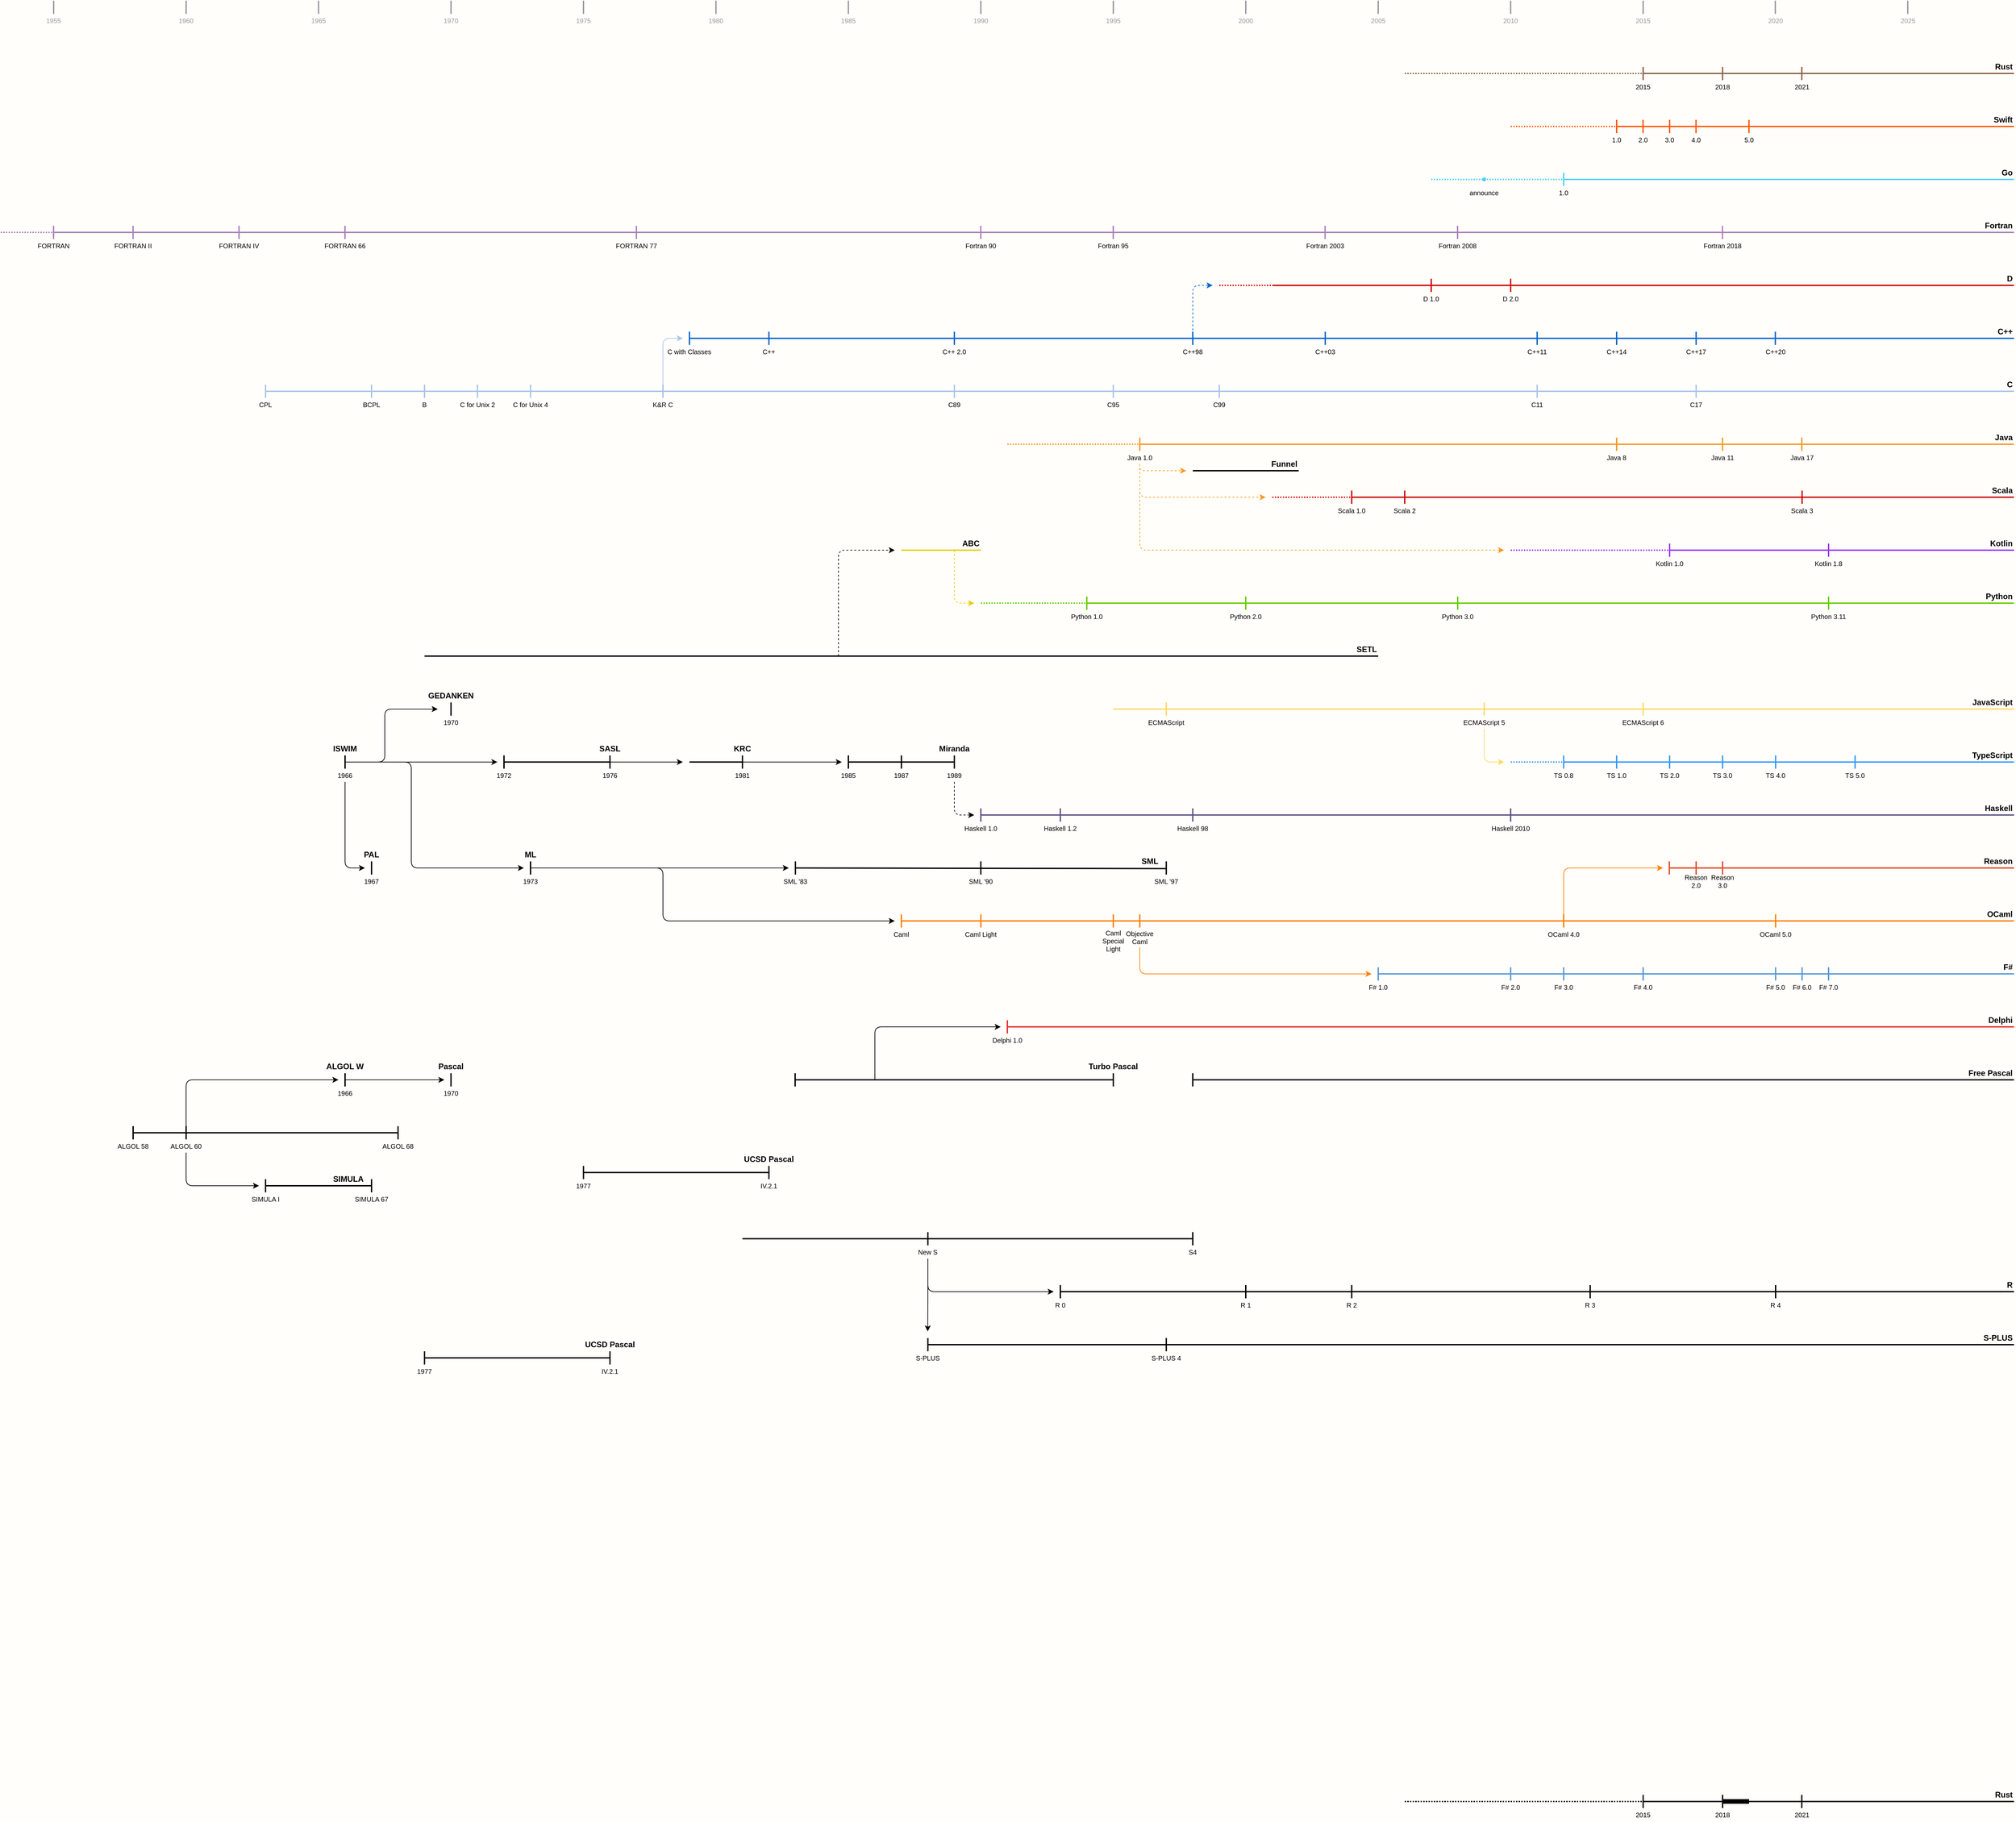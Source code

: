 <mxfile version="21.3.2" type="github">
  <diagram name="Tree" id="TOpz_gU_0tLDTX0xRvxz">
    <mxGraphModel dx="1548" dy="943" grid="1" gridSize="10" guides="1" tooltips="1" connect="1" arrows="1" fold="1" page="1" pageScale="1" pageWidth="4000" pageHeight="3000" background="#FFFEFA" math="0" shadow="0">
      <root>
        <mxCell id="0" />
        <mxCell id="1" style="locked=1;" parent="0" />
        <mxCell id="IehX3tPz6Vb7JIEDDmJr-423" value="" style="endArrow=none;html=1;rounded=0;strokeWidth=7;" edge="1" parent="1">
          <mxGeometry width="50" height="50" relative="1" as="geometry">
            <mxPoint x="2640" y="2730" as="sourcePoint" />
            <mxPoint x="2680" y="2730" as="targetPoint" />
          </mxGeometry>
        </mxCell>
        <mxCell id="IehX3tPz6Vb7JIEDDmJr-427" value="" style="endArrow=none;html=1;rounded=0;strokeWidth=2;" edge="1" parent="1">
          <mxGeometry width="50" height="50" relative="1" as="geometry">
            <mxPoint x="2520" y="2740" as="sourcePoint" />
            <mxPoint x="2520" y="2720" as="targetPoint" />
          </mxGeometry>
        </mxCell>
        <mxCell id="IehX3tPz6Vb7JIEDDmJr-428" value="" style="endArrow=none;html=1;rounded=0;strokeWidth=2;" edge="1" parent="1">
          <mxGeometry width="50" height="50" relative="1" as="geometry">
            <mxPoint x="2520" y="2730" as="sourcePoint" />
            <mxPoint x="3080" y="2730" as="targetPoint" />
          </mxGeometry>
        </mxCell>
        <mxCell id="IehX3tPz6Vb7JIEDDmJr-429" value="Rust" style="text;html=1;strokeColor=none;fillColor=none;align=right;verticalAlign=middle;whiteSpace=wrap;rounded=0;fontStyle=1" vertex="1" parent="1">
          <mxGeometry x="3020" y="2710" width="60" height="20" as="geometry" />
        </mxCell>
        <mxCell id="IehX3tPz6Vb7JIEDDmJr-430" value="2015" style="text;html=1;strokeColor=none;fillColor=none;align=center;verticalAlign=middle;whiteSpace=wrap;rounded=0;fontSize=10;" vertex="1" parent="1">
          <mxGeometry x="2500" y="2740" width="40" height="20" as="geometry" />
        </mxCell>
        <mxCell id="IehX3tPz6Vb7JIEDDmJr-431" value="" style="endArrow=none;html=1;rounded=0;strokeWidth=2;" edge="1" parent="1">
          <mxGeometry width="50" height="50" relative="1" as="geometry">
            <mxPoint x="2640" y="2740" as="sourcePoint" />
            <mxPoint x="2640" y="2720" as="targetPoint" />
          </mxGeometry>
        </mxCell>
        <mxCell id="IehX3tPz6Vb7JIEDDmJr-432" value="2018" style="text;html=1;strokeColor=none;fillColor=none;align=center;verticalAlign=middle;whiteSpace=wrap;rounded=0;fontSize=10;" vertex="1" parent="1">
          <mxGeometry x="2620" y="2740" width="40" height="20" as="geometry" />
        </mxCell>
        <mxCell id="IehX3tPz6Vb7JIEDDmJr-433" value="" style="endArrow=none;html=1;rounded=0;strokeWidth=2;" edge="1" parent="1">
          <mxGeometry width="50" height="50" relative="1" as="geometry">
            <mxPoint x="2759.58" y="2740" as="sourcePoint" />
            <mxPoint x="2759.58" y="2720" as="targetPoint" />
          </mxGeometry>
        </mxCell>
        <mxCell id="IehX3tPz6Vb7JIEDDmJr-434" value="2021" style="text;html=1;strokeColor=none;fillColor=none;align=center;verticalAlign=middle;whiteSpace=wrap;rounded=0;fontSize=10;" vertex="1" parent="1">
          <mxGeometry x="2740" y="2740" width="40" height="20" as="geometry" />
        </mxCell>
        <mxCell id="IehX3tPz6Vb7JIEDDmJr-435" value="" style="endArrow=none;html=1;rounded=0;strokeWidth=2;dashed=1;dashPattern=1 1;" edge="1" parent="1">
          <mxGeometry width="50" height="50" relative="1" as="geometry">
            <mxPoint x="2160" y="2730" as="sourcePoint" />
            <mxPoint x="2520" y="2730" as="targetPoint" />
          </mxGeometry>
        </mxCell>
        <mxCell id="IehX3tPz6Vb7JIEDDmJr-567" value="Years" style="locked=1;" parent="0" />
        <mxCell id="IehX3tPz6Vb7JIEDDmJr-132" value="" style="endArrow=none;html=1;rounded=0;strokeWidth=2;fontColor=#999999;strokeColor=#999999;" edge="1" parent="IehX3tPz6Vb7JIEDDmJr-567">
          <mxGeometry width="50" height="50" relative="1" as="geometry">
            <mxPoint x="2520" y="30" as="sourcePoint" />
            <mxPoint x="2520" y="10" as="targetPoint" />
          </mxGeometry>
        </mxCell>
        <mxCell id="IehX3tPz6Vb7JIEDDmJr-133" value="2015" style="text;html=1;strokeColor=none;fillColor=none;align=center;verticalAlign=middle;whiteSpace=wrap;rounded=0;fontSize=10;fontColor=#999999;" vertex="1" parent="IehX3tPz6Vb7JIEDDmJr-567">
          <mxGeometry x="2500" y="30" width="40" height="20" as="geometry" />
        </mxCell>
        <mxCell id="IehX3tPz6Vb7JIEDDmJr-136" value="" style="endArrow=none;html=1;rounded=0;strokeWidth=2;fontColor=#999999;strokeColor=#999999;" edge="1" parent="IehX3tPz6Vb7JIEDDmJr-567">
          <mxGeometry width="50" height="50" relative="1" as="geometry">
            <mxPoint x="2719.58" y="30" as="sourcePoint" />
            <mxPoint x="2719.58" y="10" as="targetPoint" />
          </mxGeometry>
        </mxCell>
        <mxCell id="IehX3tPz6Vb7JIEDDmJr-137" value="2020" style="text;html=1;strokeColor=none;fillColor=none;align=center;verticalAlign=middle;whiteSpace=wrap;rounded=0;fontSize=10;fontColor=#999999;" vertex="1" parent="IehX3tPz6Vb7JIEDDmJr-567">
          <mxGeometry x="2700" y="30" width="40" height="20" as="geometry" />
        </mxCell>
        <mxCell id="IehX3tPz6Vb7JIEDDmJr-138" value="" style="endArrow=none;html=1;rounded=0;strokeWidth=2;fontColor=#999999;strokeColor=#999999;" edge="1" parent="IehX3tPz6Vb7JIEDDmJr-567">
          <mxGeometry width="50" height="50" relative="1" as="geometry">
            <mxPoint x="2320" y="30" as="sourcePoint" />
            <mxPoint x="2320" y="10" as="targetPoint" />
          </mxGeometry>
        </mxCell>
        <mxCell id="IehX3tPz6Vb7JIEDDmJr-139" value="2010" style="text;html=1;strokeColor=none;fillColor=none;align=center;verticalAlign=middle;whiteSpace=wrap;rounded=0;fontSize=10;fontColor=#999999;" vertex="1" parent="IehX3tPz6Vb7JIEDDmJr-567">
          <mxGeometry x="2300" y="30" width="40" height="20" as="geometry" />
        </mxCell>
        <mxCell id="IehX3tPz6Vb7JIEDDmJr-140" value="" style="endArrow=none;html=1;rounded=0;strokeWidth=2;fontColor=#999999;strokeColor=#999999;" edge="1" parent="IehX3tPz6Vb7JIEDDmJr-567">
          <mxGeometry width="50" height="50" relative="1" as="geometry">
            <mxPoint x="2120" y="30" as="sourcePoint" />
            <mxPoint x="2120" y="10" as="targetPoint" />
          </mxGeometry>
        </mxCell>
        <mxCell id="IehX3tPz6Vb7JIEDDmJr-141" value="2005" style="text;html=1;strokeColor=none;fillColor=none;align=center;verticalAlign=middle;whiteSpace=wrap;rounded=0;fontSize=10;fontColor=#999999;" vertex="1" parent="IehX3tPz6Vb7JIEDDmJr-567">
          <mxGeometry x="2100" y="30" width="40" height="20" as="geometry" />
        </mxCell>
        <mxCell id="IehX3tPz6Vb7JIEDDmJr-142" value="" style="endArrow=none;html=1;rounded=0;strokeWidth=2;fontColor=#999999;strokeColor=#999999;" edge="1" parent="IehX3tPz6Vb7JIEDDmJr-567">
          <mxGeometry width="50" height="50" relative="1" as="geometry">
            <mxPoint x="1920" y="30" as="sourcePoint" />
            <mxPoint x="1920" y="10" as="targetPoint" />
          </mxGeometry>
        </mxCell>
        <mxCell id="IehX3tPz6Vb7JIEDDmJr-143" value="2000" style="text;html=1;strokeColor=none;fillColor=none;align=center;verticalAlign=middle;whiteSpace=wrap;rounded=0;fontSize=10;fontColor=#999999;" vertex="1" parent="IehX3tPz6Vb7JIEDDmJr-567">
          <mxGeometry x="1900" y="30" width="40" height="20" as="geometry" />
        </mxCell>
        <mxCell id="IehX3tPz6Vb7JIEDDmJr-144" value="" style="endArrow=none;html=1;rounded=0;strokeWidth=2;fontColor=#999999;strokeColor=#999999;" edge="1" parent="IehX3tPz6Vb7JIEDDmJr-567">
          <mxGeometry width="50" height="50" relative="1" as="geometry">
            <mxPoint x="1720" y="30" as="sourcePoint" />
            <mxPoint x="1720" y="10" as="targetPoint" />
          </mxGeometry>
        </mxCell>
        <mxCell id="IehX3tPz6Vb7JIEDDmJr-145" value="1995" style="text;html=1;strokeColor=none;fillColor=none;align=center;verticalAlign=middle;whiteSpace=wrap;rounded=0;fontSize=10;fontColor=#999999;" vertex="1" parent="IehX3tPz6Vb7JIEDDmJr-567">
          <mxGeometry x="1700" y="30" width="40" height="20" as="geometry" />
        </mxCell>
        <mxCell id="IehX3tPz6Vb7JIEDDmJr-146" value="" style="endArrow=none;html=1;rounded=0;strokeWidth=2;fontColor=#999999;strokeColor=#999999;" edge="1" parent="IehX3tPz6Vb7JIEDDmJr-567">
          <mxGeometry width="50" height="50" relative="1" as="geometry">
            <mxPoint x="1520" y="30" as="sourcePoint" />
            <mxPoint x="1520" y="10" as="targetPoint" />
          </mxGeometry>
        </mxCell>
        <mxCell id="IehX3tPz6Vb7JIEDDmJr-147" value="1990" style="text;html=1;strokeColor=none;fillColor=none;align=center;verticalAlign=middle;whiteSpace=wrap;rounded=0;fontSize=10;fontColor=#999999;" vertex="1" parent="IehX3tPz6Vb7JIEDDmJr-567">
          <mxGeometry x="1500" y="30" width="40" height="20" as="geometry" />
        </mxCell>
        <mxCell id="IehX3tPz6Vb7JIEDDmJr-148" value="" style="endArrow=none;html=1;rounded=0;strokeWidth=2;fontColor=#999999;strokeColor=#999999;" edge="1" parent="IehX3tPz6Vb7JIEDDmJr-567">
          <mxGeometry width="50" height="50" relative="1" as="geometry">
            <mxPoint x="1320" y="30" as="sourcePoint" />
            <mxPoint x="1320" y="10" as="targetPoint" />
          </mxGeometry>
        </mxCell>
        <mxCell id="IehX3tPz6Vb7JIEDDmJr-149" value="1985" style="text;html=1;strokeColor=none;fillColor=none;align=center;verticalAlign=middle;whiteSpace=wrap;rounded=0;fontSize=10;fontColor=#999999;" vertex="1" parent="IehX3tPz6Vb7JIEDDmJr-567">
          <mxGeometry x="1300" y="30" width="40" height="20" as="geometry" />
        </mxCell>
        <mxCell id="IehX3tPz6Vb7JIEDDmJr-150" value="" style="endArrow=none;html=1;rounded=0;strokeWidth=2;fontColor=#999999;strokeColor=#999999;" edge="1" parent="IehX3tPz6Vb7JIEDDmJr-567">
          <mxGeometry width="50" height="50" relative="1" as="geometry">
            <mxPoint x="1120" y="30" as="sourcePoint" />
            <mxPoint x="1120" y="10" as="targetPoint" />
          </mxGeometry>
        </mxCell>
        <mxCell id="IehX3tPz6Vb7JIEDDmJr-151" value="1980" style="text;html=1;strokeColor=none;fillColor=none;align=center;verticalAlign=middle;whiteSpace=wrap;rounded=0;fontSize=10;fontColor=#999999;" vertex="1" parent="IehX3tPz6Vb7JIEDDmJr-567">
          <mxGeometry x="1100" y="30" width="40" height="20" as="geometry" />
        </mxCell>
        <mxCell id="IehX3tPz6Vb7JIEDDmJr-152" value="" style="endArrow=none;html=1;rounded=0;strokeWidth=2;fontColor=#999999;strokeColor=#999999;" edge="1" parent="IehX3tPz6Vb7JIEDDmJr-567">
          <mxGeometry width="50" height="50" relative="1" as="geometry">
            <mxPoint x="920" y="30" as="sourcePoint" />
            <mxPoint x="920" y="10" as="targetPoint" />
          </mxGeometry>
        </mxCell>
        <mxCell id="IehX3tPz6Vb7JIEDDmJr-153" value="1975" style="text;html=1;strokeColor=none;fillColor=none;align=center;verticalAlign=middle;whiteSpace=wrap;rounded=0;fontSize=10;fontColor=#999999;" vertex="1" parent="IehX3tPz6Vb7JIEDDmJr-567">
          <mxGeometry x="900" y="30" width="40" height="20" as="geometry" />
        </mxCell>
        <mxCell id="IehX3tPz6Vb7JIEDDmJr-154" value="" style="endArrow=none;html=1;rounded=0;strokeWidth=2;fontColor=#999999;strokeColor=#999999;" edge="1" parent="IehX3tPz6Vb7JIEDDmJr-567">
          <mxGeometry width="50" height="50" relative="1" as="geometry">
            <mxPoint x="720" y="30" as="sourcePoint" />
            <mxPoint x="720" y="10" as="targetPoint" />
          </mxGeometry>
        </mxCell>
        <mxCell id="IehX3tPz6Vb7JIEDDmJr-155" value="1970" style="text;html=1;strokeColor=none;fillColor=none;align=center;verticalAlign=middle;whiteSpace=wrap;rounded=0;fontSize=10;fontColor=#999999;" vertex="1" parent="IehX3tPz6Vb7JIEDDmJr-567">
          <mxGeometry x="700" y="30" width="40" height="20" as="geometry" />
        </mxCell>
        <mxCell id="IehX3tPz6Vb7JIEDDmJr-156" value="" style="endArrow=none;html=1;rounded=0;strokeWidth=2;fontColor=#999999;strokeColor=#999999;" edge="1" parent="IehX3tPz6Vb7JIEDDmJr-567">
          <mxGeometry width="50" height="50" relative="1" as="geometry">
            <mxPoint x="520" y="30" as="sourcePoint" />
            <mxPoint x="520" y="10" as="targetPoint" />
          </mxGeometry>
        </mxCell>
        <mxCell id="IehX3tPz6Vb7JIEDDmJr-157" value="1965" style="text;html=1;strokeColor=none;fillColor=none;align=center;verticalAlign=middle;whiteSpace=wrap;rounded=0;fontSize=10;fontColor=#999999;" vertex="1" parent="IehX3tPz6Vb7JIEDDmJr-567">
          <mxGeometry x="500" y="30" width="40" height="20" as="geometry" />
        </mxCell>
        <mxCell id="IehX3tPz6Vb7JIEDDmJr-158" value="" style="endArrow=none;html=1;rounded=0;strokeWidth=2;fontColor=#999999;strokeColor=#999999;" edge="1" parent="IehX3tPz6Vb7JIEDDmJr-567">
          <mxGeometry width="50" height="50" relative="1" as="geometry">
            <mxPoint x="320" y="30" as="sourcePoint" />
            <mxPoint x="320" y="10" as="targetPoint" />
          </mxGeometry>
        </mxCell>
        <mxCell id="IehX3tPz6Vb7JIEDDmJr-159" value="1960" style="text;html=1;strokeColor=none;fillColor=none;align=center;verticalAlign=middle;whiteSpace=wrap;rounded=0;fontSize=10;fontColor=#999999;" vertex="1" parent="IehX3tPz6Vb7JIEDDmJr-567">
          <mxGeometry x="300" y="30" width="40" height="20" as="geometry" />
        </mxCell>
        <mxCell id="IehX3tPz6Vb7JIEDDmJr-160" value="" style="endArrow=none;html=1;rounded=0;strokeWidth=2;fontColor=#999999;strokeColor=#999999;" edge="1" parent="IehX3tPz6Vb7JIEDDmJr-567">
          <mxGeometry width="50" height="50" relative="1" as="geometry">
            <mxPoint x="120" y="30" as="sourcePoint" />
            <mxPoint x="120" y="10" as="targetPoint" />
          </mxGeometry>
        </mxCell>
        <mxCell id="IehX3tPz6Vb7JIEDDmJr-161" value="1955" style="text;html=1;strokeColor=none;fillColor=none;align=center;verticalAlign=middle;whiteSpace=wrap;rounded=0;fontSize=10;fontColor=#999999;" vertex="1" parent="IehX3tPz6Vb7JIEDDmJr-567">
          <mxGeometry x="100" y="30" width="40" height="20" as="geometry" />
        </mxCell>
        <mxCell id="IehX3tPz6Vb7JIEDDmJr-312" value="" style="endArrow=none;html=1;rounded=0;strokeWidth=2;fontColor=#999999;strokeColor=#999999;" edge="1" parent="IehX3tPz6Vb7JIEDDmJr-567">
          <mxGeometry width="50" height="50" relative="1" as="geometry">
            <mxPoint x="2919.58" y="30" as="sourcePoint" />
            <mxPoint x="2919.58" y="10" as="targetPoint" />
          </mxGeometry>
        </mxCell>
        <mxCell id="IehX3tPz6Vb7JIEDDmJr-313" value="2025" style="text;html=1;strokeColor=none;fillColor=none;align=center;verticalAlign=middle;whiteSpace=wrap;rounded=0;fontSize=10;fontColor=#999999;" vertex="1" parent="IehX3tPz6Vb7JIEDDmJr-567">
          <mxGeometry x="2900" y="30" width="40" height="20" as="geometry" />
        </mxCell>
        <mxCell id="IehX3tPz6Vb7JIEDDmJr-566" value="Main" parent="0" />
        <mxCell id="IehX3tPz6Vb7JIEDDmJr-60" value="" style="endArrow=none;html=1;rounded=0;strokeWidth=2;strokeColor=#8A6346;" edge="1" parent="IehX3tPz6Vb7JIEDDmJr-566">
          <mxGeometry width="50" height="50" relative="1" as="geometry">
            <mxPoint x="2520" y="130" as="sourcePoint" />
            <mxPoint x="2520" y="110" as="targetPoint" />
          </mxGeometry>
        </mxCell>
        <mxCell id="IehX3tPz6Vb7JIEDDmJr-61" value="" style="endArrow=none;html=1;rounded=0;strokeWidth=2;strokeColor=#8A6346;" edge="1" parent="IehX3tPz6Vb7JIEDDmJr-566">
          <mxGeometry width="50" height="50" relative="1" as="geometry">
            <mxPoint x="2520" y="120" as="sourcePoint" />
            <mxPoint x="3080" y="120" as="targetPoint" />
          </mxGeometry>
        </mxCell>
        <mxCell id="IehX3tPz6Vb7JIEDDmJr-62" value="Rust" style="text;html=1;strokeColor=none;fillColor=none;align=right;verticalAlign=middle;whiteSpace=wrap;rounded=0;fontStyle=1" vertex="1" parent="IehX3tPz6Vb7JIEDDmJr-566">
          <mxGeometry x="3020" y="100" width="60" height="20" as="geometry" />
        </mxCell>
        <mxCell id="IehX3tPz6Vb7JIEDDmJr-63" value="2015" style="text;html=1;strokeColor=none;fillColor=none;align=center;verticalAlign=middle;whiteSpace=wrap;rounded=0;fontSize=10;" vertex="1" parent="IehX3tPz6Vb7JIEDDmJr-566">
          <mxGeometry x="2500" y="130" width="40" height="20" as="geometry" />
        </mxCell>
        <mxCell id="IehX3tPz6Vb7JIEDDmJr-64" value="" style="endArrow=none;html=1;rounded=0;strokeWidth=2;strokeColor=#8A6346;" edge="1" parent="IehX3tPz6Vb7JIEDDmJr-566">
          <mxGeometry width="50" height="50" relative="1" as="geometry">
            <mxPoint x="2640" y="130" as="sourcePoint" />
            <mxPoint x="2640" y="110" as="targetPoint" />
          </mxGeometry>
        </mxCell>
        <mxCell id="IehX3tPz6Vb7JIEDDmJr-65" value="2018" style="text;html=1;strokeColor=none;fillColor=none;align=center;verticalAlign=middle;whiteSpace=wrap;rounded=0;fontSize=10;" vertex="1" parent="IehX3tPz6Vb7JIEDDmJr-566">
          <mxGeometry x="2620" y="130" width="40" height="20" as="geometry" />
        </mxCell>
        <mxCell id="IehX3tPz6Vb7JIEDDmJr-66" value="" style="endArrow=none;html=1;rounded=0;strokeWidth=2;strokeColor=#8A6346;" edge="1" parent="IehX3tPz6Vb7JIEDDmJr-566">
          <mxGeometry width="50" height="50" relative="1" as="geometry">
            <mxPoint x="2759.58" y="130" as="sourcePoint" />
            <mxPoint x="2759.58" y="110" as="targetPoint" />
          </mxGeometry>
        </mxCell>
        <mxCell id="IehX3tPz6Vb7JIEDDmJr-67" value="2021" style="text;html=1;strokeColor=none;fillColor=none;align=center;verticalAlign=middle;whiteSpace=wrap;rounded=0;fontSize=10;" vertex="1" parent="IehX3tPz6Vb7JIEDDmJr-566">
          <mxGeometry x="2740" y="130" width="40" height="20" as="geometry" />
        </mxCell>
        <mxCell id="IehX3tPz6Vb7JIEDDmJr-68" value="" style="endArrow=none;html=1;rounded=0;strokeWidth=2;dashed=1;dashPattern=1 1;strokeColor=#8A6346;" edge="1" parent="IehX3tPz6Vb7JIEDDmJr-566">
          <mxGeometry width="50" height="50" relative="1" as="geometry">
            <mxPoint x="2160" y="120" as="sourcePoint" />
            <mxPoint x="2520" y="120" as="targetPoint" />
          </mxGeometry>
        </mxCell>
        <mxCell id="IehX3tPz6Vb7JIEDDmJr-88" value="" style="endArrow=none;html=1;rounded=0;strokeWidth=2;strokeColor=#FF5500;" edge="1" parent="IehX3tPz6Vb7JIEDDmJr-566">
          <mxGeometry width="50" height="50" relative="1" as="geometry">
            <mxPoint x="2480" y="210" as="sourcePoint" />
            <mxPoint x="2480" y="190" as="targetPoint" />
          </mxGeometry>
        </mxCell>
        <mxCell id="IehX3tPz6Vb7JIEDDmJr-89" value="" style="endArrow=none;html=1;rounded=0;strokeWidth=2;strokeColor=#FF5500;" edge="1" parent="IehX3tPz6Vb7JIEDDmJr-566">
          <mxGeometry width="50" height="50" relative="1" as="geometry">
            <mxPoint x="2480" y="200" as="sourcePoint" />
            <mxPoint x="3080" y="200" as="targetPoint" />
          </mxGeometry>
        </mxCell>
        <mxCell id="IehX3tPz6Vb7JIEDDmJr-90" value="Swift" style="text;html=1;strokeColor=none;fillColor=none;align=right;verticalAlign=middle;whiteSpace=wrap;rounded=0;fontStyle=1" vertex="1" parent="IehX3tPz6Vb7JIEDDmJr-566">
          <mxGeometry x="3020" y="180" width="60" height="20" as="geometry" />
        </mxCell>
        <mxCell id="IehX3tPz6Vb7JIEDDmJr-91" value="1.0" style="text;html=1;strokeColor=none;fillColor=none;align=center;verticalAlign=middle;whiteSpace=wrap;rounded=0;fontSize=10;" vertex="1" parent="IehX3tPz6Vb7JIEDDmJr-566">
          <mxGeometry x="2460" y="210" width="40" height="20" as="geometry" />
        </mxCell>
        <mxCell id="IehX3tPz6Vb7JIEDDmJr-92" value="" style="endArrow=none;html=1;rounded=0;strokeWidth=2;strokeColor=#FF5500;" edge="1" parent="IehX3tPz6Vb7JIEDDmJr-566">
          <mxGeometry width="50" height="50" relative="1" as="geometry">
            <mxPoint x="2599.86" y="210" as="sourcePoint" />
            <mxPoint x="2599.86" y="190" as="targetPoint" />
          </mxGeometry>
        </mxCell>
        <mxCell id="IehX3tPz6Vb7JIEDDmJr-93" value="4.0" style="text;html=1;strokeColor=none;fillColor=none;align=center;verticalAlign=middle;whiteSpace=wrap;rounded=0;fontSize=10;" vertex="1" parent="IehX3tPz6Vb7JIEDDmJr-566">
          <mxGeometry x="2580" y="210" width="40" height="20" as="geometry" />
        </mxCell>
        <mxCell id="IehX3tPz6Vb7JIEDDmJr-94" value="" style="endArrow=none;html=1;rounded=0;strokeWidth=2;strokeColor=#FF5500;" edge="1" parent="IehX3tPz6Vb7JIEDDmJr-566">
          <mxGeometry width="50" height="50" relative="1" as="geometry">
            <mxPoint x="2679.8" y="210" as="sourcePoint" />
            <mxPoint x="2679.8" y="190" as="targetPoint" />
          </mxGeometry>
        </mxCell>
        <mxCell id="IehX3tPz6Vb7JIEDDmJr-96" value="" style="endArrow=none;html=1;rounded=0;strokeWidth=2;dashed=1;dashPattern=1 1;strokeColor=#FF5500;" edge="1" parent="IehX3tPz6Vb7JIEDDmJr-566">
          <mxGeometry width="50" height="50" relative="1" as="geometry">
            <mxPoint x="2320" y="200" as="sourcePoint" />
            <mxPoint x="2480" y="200" as="targetPoint" />
          </mxGeometry>
        </mxCell>
        <mxCell id="IehX3tPz6Vb7JIEDDmJr-97" value="" style="endArrow=none;html=1;rounded=0;strokeWidth=2;strokeColor=#FF5500;" edge="1" parent="IehX3tPz6Vb7JIEDDmJr-566">
          <mxGeometry width="50" height="50" relative="1" as="geometry">
            <mxPoint x="2519.83" y="210" as="sourcePoint" />
            <mxPoint x="2519.83" y="190" as="targetPoint" />
          </mxGeometry>
        </mxCell>
        <mxCell id="IehX3tPz6Vb7JIEDDmJr-98" value="" style="endArrow=none;html=1;rounded=0;strokeWidth=2;strokeColor=#FF5500;" edge="1" parent="IehX3tPz6Vb7JIEDDmJr-566">
          <mxGeometry width="50" height="50" relative="1" as="geometry">
            <mxPoint x="2560" y="210" as="sourcePoint" />
            <mxPoint x="2560" y="190" as="targetPoint" />
          </mxGeometry>
        </mxCell>
        <mxCell id="IehX3tPz6Vb7JIEDDmJr-99" value="2.0" style="text;html=1;strokeColor=none;fillColor=none;align=center;verticalAlign=middle;whiteSpace=wrap;rounded=0;fontSize=10;" vertex="1" parent="IehX3tPz6Vb7JIEDDmJr-566">
          <mxGeometry x="2500" y="210" width="40" height="20" as="geometry" />
        </mxCell>
        <mxCell id="IehX3tPz6Vb7JIEDDmJr-100" value="3.0" style="text;html=1;strokeColor=none;fillColor=none;align=center;verticalAlign=middle;whiteSpace=wrap;rounded=0;fontSize=10;" vertex="1" parent="IehX3tPz6Vb7JIEDDmJr-566">
          <mxGeometry x="2540" y="210" width="40" height="20" as="geometry" />
        </mxCell>
        <mxCell id="IehX3tPz6Vb7JIEDDmJr-101" value="5.0" style="text;html=1;strokeColor=none;fillColor=none;align=center;verticalAlign=middle;whiteSpace=wrap;rounded=0;fontSize=10;" vertex="1" parent="IehX3tPz6Vb7JIEDDmJr-566">
          <mxGeometry x="2660" y="210" width="40" height="20" as="geometry" />
        </mxCell>
        <mxCell id="IehX3tPz6Vb7JIEDDmJr-102" value="" style="endArrow=none;html=1;rounded=0;strokeWidth=2;strokeColor=#4DCFFF;" edge="1" parent="IehX3tPz6Vb7JIEDDmJr-566">
          <mxGeometry width="50" height="50" relative="1" as="geometry">
            <mxPoint x="2400" y="290" as="sourcePoint" />
            <mxPoint x="2400" y="270" as="targetPoint" />
          </mxGeometry>
        </mxCell>
        <mxCell id="IehX3tPz6Vb7JIEDDmJr-103" value="" style="endArrow=none;html=1;rounded=0;strokeWidth=2;strokeColor=#4DCFFF;" edge="1" parent="IehX3tPz6Vb7JIEDDmJr-566">
          <mxGeometry width="50" height="50" relative="1" as="geometry">
            <mxPoint x="2400" y="280" as="sourcePoint" />
            <mxPoint x="3080" y="280" as="targetPoint" />
          </mxGeometry>
        </mxCell>
        <mxCell id="IehX3tPz6Vb7JIEDDmJr-104" value="Go" style="text;html=1;strokeColor=none;fillColor=none;align=right;verticalAlign=middle;whiteSpace=wrap;rounded=0;fontStyle=1" vertex="1" parent="IehX3tPz6Vb7JIEDDmJr-566">
          <mxGeometry x="3020" y="260" width="60" height="20" as="geometry" />
        </mxCell>
        <mxCell id="IehX3tPz6Vb7JIEDDmJr-105" value="1.0" style="text;html=1;strokeColor=none;fillColor=none;align=center;verticalAlign=middle;whiteSpace=wrap;rounded=0;fontSize=10;" vertex="1" parent="IehX3tPz6Vb7JIEDDmJr-566">
          <mxGeometry x="2380" y="290" width="40" height="20" as="geometry" />
        </mxCell>
        <mxCell id="IehX3tPz6Vb7JIEDDmJr-109" value="" style="endArrow=none;html=1;rounded=0;strokeWidth=2;dashed=1;dashPattern=1 1;strokeColor=#4DCFFF;" edge="1" parent="IehX3tPz6Vb7JIEDDmJr-566" source="IehX3tPz6Vb7JIEDDmJr-115">
          <mxGeometry width="50" height="50" relative="1" as="geometry">
            <mxPoint x="2200" y="280" as="sourcePoint" />
            <mxPoint x="2400" y="280" as="targetPoint" />
          </mxGeometry>
        </mxCell>
        <mxCell id="IehX3tPz6Vb7JIEDDmJr-116" value="" style="endArrow=none;html=1;rounded=0;strokeWidth=2;dashed=1;dashPattern=1 1;strokeColor=#4DCFFF;" edge="1" parent="IehX3tPz6Vb7JIEDDmJr-566" target="IehX3tPz6Vb7JIEDDmJr-115">
          <mxGeometry width="50" height="50" relative="1" as="geometry">
            <mxPoint x="2200" y="280" as="sourcePoint" />
            <mxPoint x="2400" y="280" as="targetPoint" />
          </mxGeometry>
        </mxCell>
        <mxCell id="IehX3tPz6Vb7JIEDDmJr-115" value="" style="shape=waypoint;sketch=0;fillStyle=solid;size=6;pointerEvents=1;points=[];fillColor=none;resizable=0;rotatable=0;perimeter=centerPerimeter;snapToPoint=1;fontSize=12;strokeWidth=1;strokeColor=#4DCFFF;" vertex="1" parent="IehX3tPz6Vb7JIEDDmJr-566">
          <mxGeometry x="2270" y="270" width="20" height="20" as="geometry" />
        </mxCell>
        <mxCell id="IehX3tPz6Vb7JIEDDmJr-117" value="announce" style="text;html=1;strokeColor=none;fillColor=none;align=center;verticalAlign=middle;whiteSpace=wrap;rounded=0;fontSize=10;" vertex="1" parent="IehX3tPz6Vb7JIEDDmJr-566">
          <mxGeometry x="2255" y="290" width="50" height="20" as="geometry" />
        </mxCell>
        <mxCell id="IehX3tPz6Vb7JIEDDmJr-119" value="" style="endArrow=none;html=1;rounded=0;strokeWidth=2;strokeColor=#A680B8;" edge="1" parent="IehX3tPz6Vb7JIEDDmJr-566">
          <mxGeometry width="50" height="50" relative="1" as="geometry">
            <mxPoint x="120" y="360" as="sourcePoint" />
            <mxPoint x="3080" y="360" as="targetPoint" />
          </mxGeometry>
        </mxCell>
        <mxCell id="IehX3tPz6Vb7JIEDDmJr-120" value="Fortran" style="text;html=1;strokeColor=none;fillColor=none;align=right;verticalAlign=middle;whiteSpace=wrap;rounded=0;fontStyle=1" vertex="1" parent="IehX3tPz6Vb7JIEDDmJr-566">
          <mxGeometry x="3020" y="340" width="60" height="20" as="geometry" />
        </mxCell>
        <mxCell id="IehX3tPz6Vb7JIEDDmJr-162" value="" style="endArrow=none;html=1;rounded=0;strokeWidth=2;strokeColor=#A680B8;" edge="1" parent="IehX3tPz6Vb7JIEDDmJr-566">
          <mxGeometry width="50" height="50" relative="1" as="geometry">
            <mxPoint x="2639.8" y="370" as="sourcePoint" />
            <mxPoint x="2639.8" y="350" as="targetPoint" />
          </mxGeometry>
        </mxCell>
        <mxCell id="IehX3tPz6Vb7JIEDDmJr-163" value="Fortran 2018" style="text;html=1;strokeColor=none;fillColor=none;align=center;verticalAlign=middle;whiteSpace=wrap;rounded=0;fontSize=10;" vertex="1" parent="IehX3tPz6Vb7JIEDDmJr-566">
          <mxGeometry x="2600" y="370" width="80" height="20" as="geometry" />
        </mxCell>
        <mxCell id="IehX3tPz6Vb7JIEDDmJr-164" value="" style="endArrow=none;html=1;rounded=0;strokeWidth=2;strokeColor=#A680B8;" edge="1" parent="IehX3tPz6Vb7JIEDDmJr-566">
          <mxGeometry width="50" height="50" relative="1" as="geometry">
            <mxPoint x="2239.8" y="370" as="sourcePoint" />
            <mxPoint x="2239.8" y="350" as="targetPoint" />
          </mxGeometry>
        </mxCell>
        <mxCell id="IehX3tPz6Vb7JIEDDmJr-165" value="Fortran 2008" style="text;html=1;strokeColor=none;fillColor=none;align=center;verticalAlign=middle;whiteSpace=wrap;rounded=0;fontSize=10;" vertex="1" parent="IehX3tPz6Vb7JIEDDmJr-566">
          <mxGeometry x="2200" y="370" width="80" height="20" as="geometry" />
        </mxCell>
        <mxCell id="IehX3tPz6Vb7JIEDDmJr-166" value="" style="endArrow=none;html=1;rounded=0;strokeWidth=2;strokeColor=#A680B8;" edge="1" parent="IehX3tPz6Vb7JIEDDmJr-566">
          <mxGeometry width="50" height="50" relative="1" as="geometry">
            <mxPoint x="2039.8" y="370" as="sourcePoint" />
            <mxPoint x="2039.8" y="350" as="targetPoint" />
          </mxGeometry>
        </mxCell>
        <mxCell id="IehX3tPz6Vb7JIEDDmJr-167" value="Fortran 2003" style="text;html=1;strokeColor=none;fillColor=none;align=center;verticalAlign=middle;whiteSpace=wrap;rounded=0;fontSize=10;" vertex="1" parent="IehX3tPz6Vb7JIEDDmJr-566">
          <mxGeometry x="2000" y="370" width="80" height="20" as="geometry" />
        </mxCell>
        <mxCell id="IehX3tPz6Vb7JIEDDmJr-168" value="" style="endArrow=none;html=1;rounded=0;strokeWidth=2;strokeColor=#A680B8;" edge="1" parent="IehX3tPz6Vb7JIEDDmJr-566">
          <mxGeometry width="50" height="50" relative="1" as="geometry">
            <mxPoint x="1719.9" y="370" as="sourcePoint" />
            <mxPoint x="1719.9" y="350" as="targetPoint" />
          </mxGeometry>
        </mxCell>
        <mxCell id="IehX3tPz6Vb7JIEDDmJr-169" value="Fortran 95" style="text;html=1;strokeColor=none;fillColor=none;align=center;verticalAlign=middle;whiteSpace=wrap;rounded=0;fontSize=10;" vertex="1" parent="IehX3tPz6Vb7JIEDDmJr-566">
          <mxGeometry x="1680" y="370" width="80" height="20" as="geometry" />
        </mxCell>
        <mxCell id="IehX3tPz6Vb7JIEDDmJr-170" value="" style="endArrow=none;html=1;rounded=0;strokeWidth=2;strokeColor=#A680B8;" edge="1" parent="IehX3tPz6Vb7JIEDDmJr-566">
          <mxGeometry width="50" height="50" relative="1" as="geometry">
            <mxPoint x="1519.9" y="370" as="sourcePoint" />
            <mxPoint x="1519.9" y="350" as="targetPoint" />
          </mxGeometry>
        </mxCell>
        <mxCell id="IehX3tPz6Vb7JIEDDmJr-171" value="Fortran 90" style="text;html=1;strokeColor=none;fillColor=none;align=center;verticalAlign=middle;whiteSpace=wrap;rounded=0;fontSize=10;" vertex="1" parent="IehX3tPz6Vb7JIEDDmJr-566">
          <mxGeometry x="1480" y="370" width="80" height="20" as="geometry" />
        </mxCell>
        <mxCell id="IehX3tPz6Vb7JIEDDmJr-172" value="" style="endArrow=none;html=1;rounded=0;strokeWidth=2;strokeColor=#A680B8;" edge="1" parent="IehX3tPz6Vb7JIEDDmJr-566">
          <mxGeometry width="50" height="50" relative="1" as="geometry">
            <mxPoint x="999.9" y="370" as="sourcePoint" />
            <mxPoint x="999.9" y="350" as="targetPoint" />
          </mxGeometry>
        </mxCell>
        <mxCell id="IehX3tPz6Vb7JIEDDmJr-173" value="FORTRAN 77" style="text;html=1;strokeColor=none;fillColor=none;align=center;verticalAlign=middle;whiteSpace=wrap;rounded=0;fontSize=10;" vertex="1" parent="IehX3tPz6Vb7JIEDDmJr-566">
          <mxGeometry x="960" y="370" width="80" height="20" as="geometry" />
        </mxCell>
        <mxCell id="IehX3tPz6Vb7JIEDDmJr-174" value="" style="endArrow=none;html=1;rounded=0;strokeWidth=2;strokeColor=#A680B8;" edge="1" parent="IehX3tPz6Vb7JIEDDmJr-566">
          <mxGeometry width="50" height="50" relative="1" as="geometry">
            <mxPoint x="559.9" y="370" as="sourcePoint" />
            <mxPoint x="559.9" y="350" as="targetPoint" />
          </mxGeometry>
        </mxCell>
        <mxCell id="IehX3tPz6Vb7JIEDDmJr-175" value="FORTRAN 66" style="text;html=1;strokeColor=none;fillColor=none;align=center;verticalAlign=middle;whiteSpace=wrap;rounded=0;fontSize=10;" vertex="1" parent="IehX3tPz6Vb7JIEDDmJr-566">
          <mxGeometry x="520" y="370" width="80" height="20" as="geometry" />
        </mxCell>
        <mxCell id="IehX3tPz6Vb7JIEDDmJr-176" value="" style="endArrow=none;html=1;rounded=0;strokeWidth=2;strokeColor=#A680B8;" edge="1" parent="IehX3tPz6Vb7JIEDDmJr-566">
          <mxGeometry width="50" height="50" relative="1" as="geometry">
            <mxPoint x="399.9" y="370" as="sourcePoint" />
            <mxPoint x="399.9" y="350" as="targetPoint" />
          </mxGeometry>
        </mxCell>
        <mxCell id="IehX3tPz6Vb7JIEDDmJr-177" value="FORTRAN IV" style="text;html=1;strokeColor=none;fillColor=none;align=center;verticalAlign=middle;whiteSpace=wrap;rounded=0;fontSize=10;" vertex="1" parent="IehX3tPz6Vb7JIEDDmJr-566">
          <mxGeometry x="360" y="370" width="80" height="20" as="geometry" />
        </mxCell>
        <mxCell id="IehX3tPz6Vb7JIEDDmJr-178" value="" style="endArrow=none;html=1;rounded=0;strokeWidth=2;strokeColor=#A680B8;" edge="1" parent="IehX3tPz6Vb7JIEDDmJr-566">
          <mxGeometry width="50" height="50" relative="1" as="geometry">
            <mxPoint x="239.9" y="370" as="sourcePoint" />
            <mxPoint x="239.9" y="350" as="targetPoint" />
          </mxGeometry>
        </mxCell>
        <mxCell id="IehX3tPz6Vb7JIEDDmJr-179" value="FORTRAN II" style="text;html=1;strokeColor=none;fillColor=none;align=center;verticalAlign=middle;whiteSpace=wrap;rounded=0;fontSize=10;" vertex="1" parent="IehX3tPz6Vb7JIEDDmJr-566">
          <mxGeometry x="200" y="370" width="80" height="20" as="geometry" />
        </mxCell>
        <mxCell id="IehX3tPz6Vb7JIEDDmJr-180" value="" style="endArrow=none;html=1;rounded=0;strokeWidth=2;strokeColor=#A680B8;" edge="1" parent="IehX3tPz6Vb7JIEDDmJr-566">
          <mxGeometry width="50" height="50" relative="1" as="geometry">
            <mxPoint x="119.9" y="370" as="sourcePoint" />
            <mxPoint x="119.9" y="350" as="targetPoint" />
          </mxGeometry>
        </mxCell>
        <mxCell id="IehX3tPz6Vb7JIEDDmJr-181" value="FORTRAN" style="text;html=1;strokeColor=none;fillColor=none;align=center;verticalAlign=middle;whiteSpace=wrap;rounded=0;fontSize=10;" vertex="1" parent="IehX3tPz6Vb7JIEDDmJr-566">
          <mxGeometry x="80" y="370" width="80" height="20" as="geometry" />
        </mxCell>
        <mxCell id="IehX3tPz6Vb7JIEDDmJr-182" value="" style="endArrow=none;html=1;rounded=0;strokeWidth=2;dashed=1;dashPattern=1 1;strokeColor=#A680B8;" edge="1" parent="IehX3tPz6Vb7JIEDDmJr-566">
          <mxGeometry width="50" height="50" relative="1" as="geometry">
            <mxPoint x="40" y="360" as="sourcePoint" />
            <mxPoint x="120" y="360" as="targetPoint" />
          </mxGeometry>
        </mxCell>
        <mxCell id="IehX3tPz6Vb7JIEDDmJr-183" value="" style="endArrow=none;html=1;rounded=0;strokeWidth=2;strokeColor=#0066CC;" edge="1" parent="IehX3tPz6Vb7JIEDDmJr-566">
          <mxGeometry width="50" height="50" relative="1" as="geometry">
            <mxPoint x="2480" y="530" as="sourcePoint" />
            <mxPoint x="2480" y="510" as="targetPoint" />
          </mxGeometry>
        </mxCell>
        <mxCell id="IehX3tPz6Vb7JIEDDmJr-184" value="" style="endArrow=none;html=1;rounded=0;strokeWidth=2;strokeColor=#0066CC;" edge="1" parent="IehX3tPz6Vb7JIEDDmJr-566">
          <mxGeometry width="50" height="50" relative="1" as="geometry">
            <mxPoint x="1080" y="520" as="sourcePoint" />
            <mxPoint x="3080" y="520" as="targetPoint" />
          </mxGeometry>
        </mxCell>
        <mxCell id="IehX3tPz6Vb7JIEDDmJr-185" value="C++" style="text;html=1;strokeColor=none;fillColor=none;align=right;verticalAlign=middle;whiteSpace=wrap;rounded=0;fontStyle=1" vertex="1" parent="IehX3tPz6Vb7JIEDDmJr-566">
          <mxGeometry x="3020" y="500" width="60" height="20" as="geometry" />
        </mxCell>
        <mxCell id="IehX3tPz6Vb7JIEDDmJr-186" value="C++14" style="text;html=1;strokeColor=none;fillColor=none;align=center;verticalAlign=middle;whiteSpace=wrap;rounded=0;fontSize=10;" vertex="1" parent="IehX3tPz6Vb7JIEDDmJr-566">
          <mxGeometry x="2460" y="530" width="40" height="20" as="geometry" />
        </mxCell>
        <mxCell id="IehX3tPz6Vb7JIEDDmJr-187" value="" style="endArrow=none;html=1;rounded=0;strokeWidth=2;strokeColor=#0066CC;" edge="1" parent="IehX3tPz6Vb7JIEDDmJr-566">
          <mxGeometry width="50" height="50" relative="1" as="geometry">
            <mxPoint x="2600" y="530" as="sourcePoint" />
            <mxPoint x="2600" y="510" as="targetPoint" />
          </mxGeometry>
        </mxCell>
        <mxCell id="IehX3tPz6Vb7JIEDDmJr-188" value="C++17" style="text;html=1;strokeColor=none;fillColor=none;align=center;verticalAlign=middle;whiteSpace=wrap;rounded=0;fontSize=10;" vertex="1" parent="IehX3tPz6Vb7JIEDDmJr-566">
          <mxGeometry x="2580" y="530" width="40" height="20" as="geometry" />
        </mxCell>
        <mxCell id="IehX3tPz6Vb7JIEDDmJr-189" value="" style="endArrow=none;html=1;rounded=0;strokeWidth=2;strokeColor=#0066CC;" edge="1" parent="IehX3tPz6Vb7JIEDDmJr-566">
          <mxGeometry width="50" height="50" relative="1" as="geometry">
            <mxPoint x="2719.58" y="530" as="sourcePoint" />
            <mxPoint x="2719.58" y="510" as="targetPoint" />
          </mxGeometry>
        </mxCell>
        <mxCell id="IehX3tPz6Vb7JIEDDmJr-190" value="C++20" style="text;html=1;strokeColor=none;fillColor=none;align=center;verticalAlign=middle;whiteSpace=wrap;rounded=0;fontSize=10;" vertex="1" parent="IehX3tPz6Vb7JIEDDmJr-566">
          <mxGeometry x="2700" y="530" width="40" height="20" as="geometry" />
        </mxCell>
        <mxCell id="IehX3tPz6Vb7JIEDDmJr-194" value="" style="endArrow=none;html=1;rounded=0;strokeWidth=2;strokeColor=#0066CC;" edge="1" parent="IehX3tPz6Vb7JIEDDmJr-566">
          <mxGeometry width="50" height="50" relative="1" as="geometry">
            <mxPoint x="2360" y="530" as="sourcePoint" />
            <mxPoint x="2360" y="510" as="targetPoint" />
          </mxGeometry>
        </mxCell>
        <mxCell id="IehX3tPz6Vb7JIEDDmJr-195" value="C++11" style="text;html=1;strokeColor=none;fillColor=none;align=center;verticalAlign=middle;whiteSpace=wrap;rounded=0;fontSize=10;" vertex="1" parent="IehX3tPz6Vb7JIEDDmJr-566">
          <mxGeometry x="2340" y="530" width="40" height="20" as="geometry" />
        </mxCell>
        <mxCell id="IehX3tPz6Vb7JIEDDmJr-196" value="" style="endArrow=none;html=1;rounded=0;strokeWidth=2;strokeColor=#0066CC;" edge="1" parent="IehX3tPz6Vb7JIEDDmJr-566">
          <mxGeometry width="50" height="50" relative="1" as="geometry">
            <mxPoint x="2040" y="530" as="sourcePoint" />
            <mxPoint x="2040" y="510" as="targetPoint" />
          </mxGeometry>
        </mxCell>
        <mxCell id="IehX3tPz6Vb7JIEDDmJr-197" value="C++03" style="text;html=1;strokeColor=none;fillColor=none;align=center;verticalAlign=middle;whiteSpace=wrap;rounded=0;fontSize=10;" vertex="1" parent="IehX3tPz6Vb7JIEDDmJr-566">
          <mxGeometry x="2020" y="530" width="40" height="20" as="geometry" />
        </mxCell>
        <mxCell id="IehX3tPz6Vb7JIEDDmJr-198" value="" style="endArrow=none;html=1;rounded=0;strokeWidth=2;strokeColor=#0066CC;" edge="1" parent="IehX3tPz6Vb7JIEDDmJr-566">
          <mxGeometry width="50" height="50" relative="1" as="geometry">
            <mxPoint x="1840" y="530" as="sourcePoint" />
            <mxPoint x="1840" y="510" as="targetPoint" />
          </mxGeometry>
        </mxCell>
        <mxCell id="IehX3tPz6Vb7JIEDDmJr-199" value="C++98" style="text;html=1;strokeColor=none;fillColor=none;align=center;verticalAlign=middle;whiteSpace=wrap;rounded=0;fontSize=10;" vertex="1" parent="IehX3tPz6Vb7JIEDDmJr-566">
          <mxGeometry x="1820" y="530" width="40" height="20" as="geometry" />
        </mxCell>
        <mxCell id="IehX3tPz6Vb7JIEDDmJr-200" value="" style="endArrow=none;html=1;rounded=0;strokeWidth=2;strokeColor=#0066CC;" edge="1" parent="IehX3tPz6Vb7JIEDDmJr-566">
          <mxGeometry width="50" height="50" relative="1" as="geometry">
            <mxPoint x="1480" y="530" as="sourcePoint" />
            <mxPoint x="1480" y="510" as="targetPoint" />
          </mxGeometry>
        </mxCell>
        <mxCell id="IehX3tPz6Vb7JIEDDmJr-201" value="C++ 2.0" style="text;html=1;strokeColor=none;fillColor=none;align=center;verticalAlign=middle;whiteSpace=wrap;rounded=0;fontSize=10;" vertex="1" parent="IehX3tPz6Vb7JIEDDmJr-566">
          <mxGeometry x="1460" y="530" width="40" height="20" as="geometry" />
        </mxCell>
        <mxCell id="IehX3tPz6Vb7JIEDDmJr-202" value="" style="endArrow=none;html=1;rounded=0;strokeWidth=2;strokeColor=#0066CC;" edge="1" parent="IehX3tPz6Vb7JIEDDmJr-566">
          <mxGeometry width="50" height="50" relative="1" as="geometry">
            <mxPoint x="1200" y="530" as="sourcePoint" />
            <mxPoint x="1200" y="510" as="targetPoint" />
          </mxGeometry>
        </mxCell>
        <mxCell id="IehX3tPz6Vb7JIEDDmJr-203" value="C++" style="text;html=1;strokeColor=none;fillColor=none;align=center;verticalAlign=middle;whiteSpace=wrap;rounded=0;fontSize=10;" vertex="1" parent="IehX3tPz6Vb7JIEDDmJr-566">
          <mxGeometry x="1180" y="530" width="40" height="20" as="geometry" />
        </mxCell>
        <mxCell id="IehX3tPz6Vb7JIEDDmJr-204" value="" style="endArrow=none;html=1;rounded=0;strokeWidth=2;strokeColor=#0066CC;" edge="1" parent="IehX3tPz6Vb7JIEDDmJr-566">
          <mxGeometry width="50" height="50" relative="1" as="geometry">
            <mxPoint x="1080" y="530" as="sourcePoint" />
            <mxPoint x="1080" y="510" as="targetPoint" />
          </mxGeometry>
        </mxCell>
        <mxCell id="IehX3tPz6Vb7JIEDDmJr-205" value="C with Classes" style="text;html=1;strokeColor=none;fillColor=none;align=center;verticalAlign=middle;whiteSpace=wrap;rounded=0;fontSize=10;" vertex="1" parent="IehX3tPz6Vb7JIEDDmJr-566">
          <mxGeometry x="1040" y="530" width="80" height="20" as="geometry" />
        </mxCell>
        <mxCell id="IehX3tPz6Vb7JIEDDmJr-207" value="" style="endArrow=none;html=1;rounded=0;strokeWidth=2;strokeColor=#A9C4EB;" edge="1" parent="IehX3tPz6Vb7JIEDDmJr-566">
          <mxGeometry width="50" height="50" relative="1" as="geometry">
            <mxPoint x="440" y="600" as="sourcePoint" />
            <mxPoint x="3080" y="600" as="targetPoint" />
          </mxGeometry>
        </mxCell>
        <mxCell id="IehX3tPz6Vb7JIEDDmJr-208" value="C" style="text;html=1;strokeColor=none;fillColor=none;align=right;verticalAlign=middle;whiteSpace=wrap;rounded=0;fontStyle=1" vertex="1" parent="IehX3tPz6Vb7JIEDDmJr-566">
          <mxGeometry x="3020" y="580" width="60" height="20" as="geometry" />
        </mxCell>
        <mxCell id="IehX3tPz6Vb7JIEDDmJr-210" value="" style="endArrow=none;html=1;rounded=0;strokeWidth=2;strokeColor=#A9C4EB;" edge="1" parent="IehX3tPz6Vb7JIEDDmJr-566">
          <mxGeometry width="50" height="50" relative="1" as="geometry">
            <mxPoint x="2600" y="610" as="sourcePoint" />
            <mxPoint x="2600" y="590" as="targetPoint" />
          </mxGeometry>
        </mxCell>
        <mxCell id="IehX3tPz6Vb7JIEDDmJr-211" value="C17" style="text;html=1;strokeColor=none;fillColor=none;align=center;verticalAlign=middle;whiteSpace=wrap;rounded=0;fontSize=10;" vertex="1" parent="IehX3tPz6Vb7JIEDDmJr-566">
          <mxGeometry x="2580" y="610" width="40" height="20" as="geometry" />
        </mxCell>
        <mxCell id="IehX3tPz6Vb7JIEDDmJr-215" value="" style="endArrow=none;html=1;rounded=0;strokeWidth=2;strokeColor=#A9C4EB;" edge="1" parent="IehX3tPz6Vb7JIEDDmJr-566">
          <mxGeometry width="50" height="50" relative="1" as="geometry">
            <mxPoint x="2360" y="610" as="sourcePoint" />
            <mxPoint x="2360" y="590" as="targetPoint" />
          </mxGeometry>
        </mxCell>
        <mxCell id="IehX3tPz6Vb7JIEDDmJr-216" value="C11" style="text;html=1;strokeColor=none;fillColor=none;align=center;verticalAlign=middle;whiteSpace=wrap;rounded=0;fontSize=10;" vertex="1" parent="IehX3tPz6Vb7JIEDDmJr-566">
          <mxGeometry x="2340" y="610" width="40" height="20" as="geometry" />
        </mxCell>
        <mxCell id="IehX3tPz6Vb7JIEDDmJr-219" value="" style="endArrow=none;html=1;rounded=0;strokeWidth=2;strokeColor=#A9C4EB;" edge="1" parent="IehX3tPz6Vb7JIEDDmJr-566">
          <mxGeometry width="50" height="50" relative="1" as="geometry">
            <mxPoint x="1880" y="610" as="sourcePoint" />
            <mxPoint x="1880" y="590" as="targetPoint" />
          </mxGeometry>
        </mxCell>
        <mxCell id="IehX3tPz6Vb7JIEDDmJr-220" value="C99" style="text;html=1;strokeColor=none;fillColor=none;align=center;verticalAlign=middle;whiteSpace=wrap;rounded=0;fontSize=10;" vertex="1" parent="IehX3tPz6Vb7JIEDDmJr-566">
          <mxGeometry x="1860" y="610" width="40" height="20" as="geometry" />
        </mxCell>
        <mxCell id="IehX3tPz6Vb7JIEDDmJr-221" value="" style="endArrow=none;html=1;rounded=0;strokeWidth=2;strokeColor=#A9C4EB;" edge="1" parent="IehX3tPz6Vb7JIEDDmJr-566">
          <mxGeometry width="50" height="50" relative="1" as="geometry">
            <mxPoint x="1720" y="610" as="sourcePoint" />
            <mxPoint x="1720" y="590" as="targetPoint" />
          </mxGeometry>
        </mxCell>
        <mxCell id="IehX3tPz6Vb7JIEDDmJr-222" value="C95" style="text;html=1;strokeColor=none;fillColor=none;align=center;verticalAlign=middle;whiteSpace=wrap;rounded=0;fontSize=10;" vertex="1" parent="IehX3tPz6Vb7JIEDDmJr-566">
          <mxGeometry x="1700" y="610" width="40" height="20" as="geometry" />
        </mxCell>
        <mxCell id="IehX3tPz6Vb7JIEDDmJr-223" value="" style="endArrow=none;html=1;rounded=0;strokeWidth=2;strokeColor=#A9C4EB;" edge="1" parent="IehX3tPz6Vb7JIEDDmJr-566">
          <mxGeometry width="50" height="50" relative="1" as="geometry">
            <mxPoint x="1040" y="610" as="sourcePoint" />
            <mxPoint x="1040" y="590" as="targetPoint" />
          </mxGeometry>
        </mxCell>
        <mxCell id="IehX3tPz6Vb7JIEDDmJr-224" value="K&amp;amp;R C" style="text;html=1;strokeColor=none;fillColor=none;align=center;verticalAlign=middle;whiteSpace=wrap;rounded=0;fontSize=10;" vertex="1" parent="IehX3tPz6Vb7JIEDDmJr-566">
          <mxGeometry x="1020" y="610" width="40" height="20" as="geometry" />
        </mxCell>
        <mxCell id="IehX3tPz6Vb7JIEDDmJr-227" value="" style="endArrow=none;html=1;rounded=0;strokeWidth=2;strokeColor=#A9C4EB;" edge="1" parent="IehX3tPz6Vb7JIEDDmJr-566">
          <mxGeometry width="50" height="50" relative="1" as="geometry">
            <mxPoint x="1480" y="610" as="sourcePoint" />
            <mxPoint x="1480" y="590" as="targetPoint" />
          </mxGeometry>
        </mxCell>
        <mxCell id="IehX3tPz6Vb7JIEDDmJr-228" value="C89" style="text;html=1;strokeColor=none;fillColor=none;align=center;verticalAlign=middle;whiteSpace=wrap;rounded=0;fontSize=10;" vertex="1" parent="IehX3tPz6Vb7JIEDDmJr-566">
          <mxGeometry x="1460" y="610" width="40" height="20" as="geometry" />
        </mxCell>
        <mxCell id="IehX3tPz6Vb7JIEDDmJr-229" value="" style="endArrow=none;html=1;rounded=0;strokeWidth=2;strokeColor=#A9C4EB;" edge="1" parent="IehX3tPz6Vb7JIEDDmJr-566">
          <mxGeometry width="50" height="50" relative="1" as="geometry">
            <mxPoint x="840" y="610" as="sourcePoint" />
            <mxPoint x="840" y="590" as="targetPoint" />
          </mxGeometry>
        </mxCell>
        <mxCell id="IehX3tPz6Vb7JIEDDmJr-230" value="C for Unix 4" style="text;html=1;strokeColor=none;fillColor=none;align=center;verticalAlign=middle;whiteSpace=wrap;rounded=0;fontSize=10;" vertex="1" parent="IehX3tPz6Vb7JIEDDmJr-566">
          <mxGeometry x="800" y="610" width="80" height="20" as="geometry" />
        </mxCell>
        <mxCell id="IehX3tPz6Vb7JIEDDmJr-231" value="" style="endArrow=none;html=1;rounded=0;strokeWidth=2;strokeColor=#A9C4EB;" edge="1" parent="IehX3tPz6Vb7JIEDDmJr-566">
          <mxGeometry width="50" height="50" relative="1" as="geometry">
            <mxPoint x="760" y="610" as="sourcePoint" />
            <mxPoint x="760" y="590" as="targetPoint" />
          </mxGeometry>
        </mxCell>
        <mxCell id="IehX3tPz6Vb7JIEDDmJr-232" value="C for Unix 2" style="text;html=1;strokeColor=none;fillColor=none;align=center;verticalAlign=middle;whiteSpace=wrap;rounded=0;fontSize=10;" vertex="1" parent="IehX3tPz6Vb7JIEDDmJr-566">
          <mxGeometry x="720" y="610" width="80" height="20" as="geometry" />
        </mxCell>
        <mxCell id="IehX3tPz6Vb7JIEDDmJr-233" value="" style="endArrow=none;html=1;rounded=0;strokeWidth=2;strokeColor=#A9C4EB;" edge="1" parent="IehX3tPz6Vb7JIEDDmJr-566">
          <mxGeometry width="50" height="50" relative="1" as="geometry">
            <mxPoint x="680" y="610" as="sourcePoint" />
            <mxPoint x="680" y="590" as="targetPoint" />
          </mxGeometry>
        </mxCell>
        <mxCell id="IehX3tPz6Vb7JIEDDmJr-234" value="B" style="text;html=1;strokeColor=none;fillColor=none;align=center;verticalAlign=middle;whiteSpace=wrap;rounded=0;fontSize=10;" vertex="1" parent="IehX3tPz6Vb7JIEDDmJr-566">
          <mxGeometry x="640" y="610" width="80" height="20" as="geometry" />
        </mxCell>
        <mxCell id="IehX3tPz6Vb7JIEDDmJr-235" value="" style="endArrow=none;html=1;rounded=0;strokeWidth=2;strokeColor=#A9C4EB;" edge="1" parent="IehX3tPz6Vb7JIEDDmJr-566">
          <mxGeometry width="50" height="50" relative="1" as="geometry">
            <mxPoint x="600" y="610" as="sourcePoint" />
            <mxPoint x="600" y="590" as="targetPoint" />
          </mxGeometry>
        </mxCell>
        <mxCell id="IehX3tPz6Vb7JIEDDmJr-236" value="BCPL" style="text;html=1;strokeColor=none;fillColor=none;align=center;verticalAlign=middle;whiteSpace=wrap;rounded=0;fontSize=10;" vertex="1" parent="IehX3tPz6Vb7JIEDDmJr-566">
          <mxGeometry x="560" y="610" width="80" height="20" as="geometry" />
        </mxCell>
        <mxCell id="IehX3tPz6Vb7JIEDDmJr-237" value="" style="endArrow=none;html=1;rounded=0;strokeWidth=2;strokeColor=#A9C4EB;" edge="1" parent="IehX3tPz6Vb7JIEDDmJr-566">
          <mxGeometry width="50" height="50" relative="1" as="geometry">
            <mxPoint x="440" y="610" as="sourcePoint" />
            <mxPoint x="440" y="590" as="targetPoint" />
          </mxGeometry>
        </mxCell>
        <mxCell id="IehX3tPz6Vb7JIEDDmJr-238" value="CPL" style="text;html=1;strokeColor=none;fillColor=none;align=center;verticalAlign=middle;whiteSpace=wrap;rounded=0;fontSize=10;" vertex="1" parent="IehX3tPz6Vb7JIEDDmJr-566">
          <mxGeometry x="400" y="610" width="80" height="20" as="geometry" />
        </mxCell>
        <mxCell id="IehX3tPz6Vb7JIEDDmJr-239" value="" style="endArrow=classic;html=1;rounded=1;strokeColor=#A9C4EB;" edge="1" parent="IehX3tPz6Vb7JIEDDmJr-566">
          <mxGeometry width="50" height="50" relative="1" as="geometry">
            <mxPoint x="1040" y="600" as="sourcePoint" />
            <mxPoint x="1070" y="520" as="targetPoint" />
            <Array as="points">
              <mxPoint x="1040" y="520" />
            </Array>
          </mxGeometry>
        </mxCell>
        <mxCell id="IehX3tPz6Vb7JIEDDmJr-240" value="" style="endArrow=none;html=1;rounded=0;strokeWidth=2;strokeColor=#CC0000;" edge="1" parent="IehX3tPz6Vb7JIEDDmJr-566">
          <mxGeometry width="50" height="50" relative="1" as="geometry">
            <mxPoint x="2200" y="450" as="sourcePoint" />
            <mxPoint x="2200" y="430" as="targetPoint" />
          </mxGeometry>
        </mxCell>
        <mxCell id="IehX3tPz6Vb7JIEDDmJr-241" value="" style="endArrow=none;html=1;rounded=0;strokeWidth=2;strokeColor=#CC0000;" edge="1" parent="IehX3tPz6Vb7JIEDDmJr-566">
          <mxGeometry width="50" height="50" relative="1" as="geometry">
            <mxPoint x="1960" y="440" as="sourcePoint" />
            <mxPoint x="3080" y="440" as="targetPoint" />
          </mxGeometry>
        </mxCell>
        <mxCell id="IehX3tPz6Vb7JIEDDmJr-242" value="D" style="text;html=1;strokeColor=none;fillColor=none;align=right;verticalAlign=middle;whiteSpace=wrap;rounded=0;fontStyle=1" vertex="1" parent="IehX3tPz6Vb7JIEDDmJr-566">
          <mxGeometry x="3020" y="420" width="60" height="20" as="geometry" />
        </mxCell>
        <mxCell id="IehX3tPz6Vb7JIEDDmJr-243" value="D 1.0" style="text;html=1;strokeColor=none;fillColor=none;align=center;verticalAlign=middle;whiteSpace=wrap;rounded=0;fontSize=10;" vertex="1" parent="IehX3tPz6Vb7JIEDDmJr-566">
          <mxGeometry x="2180" y="450" width="40" height="20" as="geometry" />
        </mxCell>
        <mxCell id="IehX3tPz6Vb7JIEDDmJr-248" value="" style="endArrow=none;html=1;rounded=0;strokeWidth=2;dashed=1;dashPattern=1 1;strokeColor=#CC0000;" edge="1" parent="IehX3tPz6Vb7JIEDDmJr-566">
          <mxGeometry width="50" height="50" relative="1" as="geometry">
            <mxPoint x="1880" y="440" as="sourcePoint" />
            <mxPoint x="1960" y="440" as="targetPoint" />
          </mxGeometry>
        </mxCell>
        <mxCell id="IehX3tPz6Vb7JIEDDmJr-249" value="" style="endArrow=none;html=1;rounded=0;strokeWidth=2;strokeColor=#CC0000;" edge="1" parent="IehX3tPz6Vb7JIEDDmJr-566">
          <mxGeometry width="50" height="50" relative="1" as="geometry">
            <mxPoint x="2320" y="450" as="sourcePoint" />
            <mxPoint x="2320" y="430" as="targetPoint" />
          </mxGeometry>
        </mxCell>
        <mxCell id="IehX3tPz6Vb7JIEDDmJr-250" value="D 2.0" style="text;html=1;strokeColor=none;fillColor=none;align=center;verticalAlign=middle;whiteSpace=wrap;rounded=0;fontSize=10;" vertex="1" parent="IehX3tPz6Vb7JIEDDmJr-566">
          <mxGeometry x="2300" y="450" width="40" height="20" as="geometry" />
        </mxCell>
        <mxCell id="IehX3tPz6Vb7JIEDDmJr-252" value="" style="endArrow=classic;html=1;rounded=1;dashed=1;strokeColor=#0066CC;" edge="1" parent="IehX3tPz6Vb7JIEDDmJr-566">
          <mxGeometry width="50" height="50" relative="1" as="geometry">
            <mxPoint x="1840" y="520" as="sourcePoint" />
            <mxPoint x="1870" y="440" as="targetPoint" />
            <Array as="points">
              <mxPoint x="1840" y="440" />
            </Array>
          </mxGeometry>
        </mxCell>
        <mxCell id="IehX3tPz6Vb7JIEDDmJr-253" value="" style="endArrow=none;html=1;rounded=0;strokeWidth=2;strokeColor=#f89820;" edge="1" parent="IehX3tPz6Vb7JIEDDmJr-566">
          <mxGeometry width="50" height="50" relative="1" as="geometry">
            <mxPoint x="1760" y="690" as="sourcePoint" />
            <mxPoint x="1760" y="670" as="targetPoint" />
          </mxGeometry>
        </mxCell>
        <mxCell id="IehX3tPz6Vb7JIEDDmJr-254" value="" style="endArrow=none;html=1;rounded=0;strokeWidth=2;strokeColor=#f89820;" edge="1" parent="IehX3tPz6Vb7JIEDDmJr-566">
          <mxGeometry width="50" height="50" relative="1" as="geometry">
            <mxPoint x="1760" y="680" as="sourcePoint" />
            <mxPoint x="3080" y="680" as="targetPoint" />
          </mxGeometry>
        </mxCell>
        <mxCell id="IehX3tPz6Vb7JIEDDmJr-255" value="Java" style="text;html=1;strokeColor=none;fillColor=none;align=right;verticalAlign=middle;whiteSpace=wrap;rounded=0;fontStyle=1" vertex="1" parent="IehX3tPz6Vb7JIEDDmJr-566">
          <mxGeometry x="3020" y="660" width="60" height="20" as="geometry" />
        </mxCell>
        <mxCell id="IehX3tPz6Vb7JIEDDmJr-279" style="edgeStyle=orthogonalEdgeStyle;rounded=1;orthogonalLoop=1;jettySize=auto;html=1;exitX=0.5;exitY=1;exitDx=0;exitDy=0;dashed=1;strokeColor=#F89820;" edge="1" parent="IehX3tPz6Vb7JIEDDmJr-566" source="IehX3tPz6Vb7JIEDDmJr-256">
          <mxGeometry relative="1" as="geometry">
            <mxPoint x="1950" y="760" as="targetPoint" />
            <Array as="points">
              <mxPoint x="1760" y="760" />
            </Array>
          </mxGeometry>
        </mxCell>
        <mxCell id="IehX3tPz6Vb7JIEDDmJr-289" style="edgeStyle=orthogonalEdgeStyle;rounded=1;orthogonalLoop=1;jettySize=auto;html=1;exitX=0.5;exitY=1;exitDx=0;exitDy=0;dashed=1;strokeColor=#F89820;" edge="1" parent="IehX3tPz6Vb7JIEDDmJr-566" source="IehX3tPz6Vb7JIEDDmJr-256">
          <mxGeometry relative="1" as="geometry">
            <mxPoint x="2310" y="840" as="targetPoint" />
            <Array as="points">
              <mxPoint x="1760" y="840" />
            </Array>
          </mxGeometry>
        </mxCell>
        <mxCell id="IehX3tPz6Vb7JIEDDmJr-620" style="edgeStyle=orthogonalEdgeStyle;orthogonalLoop=1;jettySize=auto;html=1;exitX=0.5;exitY=1;exitDx=0;exitDy=0;rounded=1;strokeColor=#F89820;dashed=1;" edge="1" parent="IehX3tPz6Vb7JIEDDmJr-566" source="IehX3tPz6Vb7JIEDDmJr-256">
          <mxGeometry relative="1" as="geometry">
            <mxPoint x="1830" y="720" as="targetPoint" />
            <Array as="points">
              <mxPoint x="1760" y="720" />
            </Array>
          </mxGeometry>
        </mxCell>
        <mxCell id="IehX3tPz6Vb7JIEDDmJr-256" value="Java 1.0" style="text;html=1;strokeColor=none;fillColor=none;align=center;verticalAlign=middle;whiteSpace=wrap;rounded=0;fontSize=10;" vertex="1" parent="IehX3tPz6Vb7JIEDDmJr-566">
          <mxGeometry x="1720" y="690" width="80" height="20" as="geometry" />
        </mxCell>
        <mxCell id="IehX3tPz6Vb7JIEDDmJr-257" value="" style="endArrow=none;html=1;rounded=0;strokeWidth=2;strokeColor=#f89820;" edge="1" parent="IehX3tPz6Vb7JIEDDmJr-566">
          <mxGeometry width="50" height="50" relative="1" as="geometry">
            <mxPoint x="2480" y="690" as="sourcePoint" />
            <mxPoint x="2480" y="670" as="targetPoint" />
          </mxGeometry>
        </mxCell>
        <mxCell id="IehX3tPz6Vb7JIEDDmJr-258" value="Java 8" style="text;html=1;strokeColor=none;fillColor=none;align=center;verticalAlign=middle;whiteSpace=wrap;rounded=0;fontSize=10;" vertex="1" parent="IehX3tPz6Vb7JIEDDmJr-566">
          <mxGeometry x="2460" y="690" width="40" height="20" as="geometry" />
        </mxCell>
        <mxCell id="IehX3tPz6Vb7JIEDDmJr-259" value="" style="endArrow=none;html=1;rounded=0;strokeWidth=2;strokeColor=#f89820;" edge="1" parent="IehX3tPz6Vb7JIEDDmJr-566">
          <mxGeometry width="50" height="50" relative="1" as="geometry">
            <mxPoint x="2759.58" y="690" as="sourcePoint" />
            <mxPoint x="2759.58" y="670" as="targetPoint" />
          </mxGeometry>
        </mxCell>
        <mxCell id="IehX3tPz6Vb7JIEDDmJr-260" value="Java 17" style="text;html=1;strokeColor=none;fillColor=none;align=center;verticalAlign=middle;whiteSpace=wrap;rounded=0;fontSize=10;" vertex="1" parent="IehX3tPz6Vb7JIEDDmJr-566">
          <mxGeometry x="2740" y="690" width="40" height="20" as="geometry" />
        </mxCell>
        <mxCell id="IehX3tPz6Vb7JIEDDmJr-261" value="" style="endArrow=none;html=1;rounded=0;strokeWidth=2;dashed=1;dashPattern=1 1;strokeColor=#F89820;" edge="1" parent="IehX3tPz6Vb7JIEDDmJr-566">
          <mxGeometry width="50" height="50" relative="1" as="geometry">
            <mxPoint x="1560" y="680" as="sourcePoint" />
            <mxPoint x="1760" y="680" as="targetPoint" />
          </mxGeometry>
        </mxCell>
        <mxCell id="IehX3tPz6Vb7JIEDDmJr-262" value="" style="endArrow=none;html=1;rounded=0;strokeWidth=2;strokeColor=#f89820;" edge="1" parent="IehX3tPz6Vb7JIEDDmJr-566">
          <mxGeometry width="50" height="50" relative="1" as="geometry">
            <mxPoint x="2640" y="690" as="sourcePoint" />
            <mxPoint x="2640" y="670" as="targetPoint" />
          </mxGeometry>
        </mxCell>
        <mxCell id="IehX3tPz6Vb7JIEDDmJr-263" value="Java 11" style="text;html=1;strokeColor=none;fillColor=none;align=center;verticalAlign=middle;whiteSpace=wrap;rounded=0;fontSize=10;" vertex="1" parent="IehX3tPz6Vb7JIEDDmJr-566">
          <mxGeometry x="2620" y="690" width="40" height="20" as="geometry" />
        </mxCell>
        <mxCell id="IehX3tPz6Vb7JIEDDmJr-265" value="" style="endArrow=none;html=1;rounded=0;strokeWidth=2;strokeColor=#CC0000;" edge="1" parent="IehX3tPz6Vb7JIEDDmJr-566">
          <mxGeometry width="50" height="50" relative="1" as="geometry">
            <mxPoint x="2080" y="760" as="sourcePoint" />
            <mxPoint x="3080" y="760" as="targetPoint" />
          </mxGeometry>
        </mxCell>
        <mxCell id="IehX3tPz6Vb7JIEDDmJr-266" value="Scala" style="text;html=1;strokeColor=none;fillColor=none;align=right;verticalAlign=middle;whiteSpace=wrap;rounded=0;fontStyle=1" vertex="1" parent="IehX3tPz6Vb7JIEDDmJr-566">
          <mxGeometry x="3020" y="740" width="60" height="20" as="geometry" />
        </mxCell>
        <mxCell id="IehX3tPz6Vb7JIEDDmJr-268" value="" style="endArrow=none;html=1;rounded=0;strokeWidth=2;strokeColor=#CC0000;" edge="1" parent="IehX3tPz6Vb7JIEDDmJr-566">
          <mxGeometry width="50" height="50" relative="1" as="geometry">
            <mxPoint x="2760" y="770" as="sourcePoint" />
            <mxPoint x="2760" y="750" as="targetPoint" />
          </mxGeometry>
        </mxCell>
        <mxCell id="IehX3tPz6Vb7JIEDDmJr-269" value="Scala 3" style="text;html=1;strokeColor=none;fillColor=none;align=center;verticalAlign=middle;whiteSpace=wrap;rounded=0;fontSize=10;" vertex="1" parent="IehX3tPz6Vb7JIEDDmJr-566">
          <mxGeometry x="2740" y="770" width="40" height="20" as="geometry" />
        </mxCell>
        <mxCell id="IehX3tPz6Vb7JIEDDmJr-272" value="" style="endArrow=none;html=1;rounded=0;strokeWidth=2;dashed=1;dashPattern=1 1;strokeColor=#CC0000;" edge="1" parent="IehX3tPz6Vb7JIEDDmJr-566">
          <mxGeometry width="50" height="50" relative="1" as="geometry">
            <mxPoint x="1960" y="760" as="sourcePoint" />
            <mxPoint x="2080" y="760" as="targetPoint" />
          </mxGeometry>
        </mxCell>
        <mxCell id="IehX3tPz6Vb7JIEDDmJr-275" value="" style="endArrow=none;html=1;rounded=0;strokeWidth=2;strokeColor=#CC0000;" edge="1" parent="IehX3tPz6Vb7JIEDDmJr-566">
          <mxGeometry width="50" height="50" relative="1" as="geometry">
            <mxPoint x="2080" y="770" as="sourcePoint" />
            <mxPoint x="2080" y="750" as="targetPoint" />
          </mxGeometry>
        </mxCell>
        <mxCell id="IehX3tPz6Vb7JIEDDmJr-276" value="Scala 1.0" style="text;html=1;strokeColor=none;fillColor=none;align=center;verticalAlign=middle;whiteSpace=wrap;rounded=0;fontSize=10;" vertex="1" parent="IehX3tPz6Vb7JIEDDmJr-566">
          <mxGeometry x="2040" y="770" width="80" height="20" as="geometry" />
        </mxCell>
        <mxCell id="IehX3tPz6Vb7JIEDDmJr-277" value="" style="endArrow=none;html=1;rounded=0;strokeWidth=2;strokeColor=#CC0000;" edge="1" parent="IehX3tPz6Vb7JIEDDmJr-566">
          <mxGeometry width="50" height="50" relative="1" as="geometry">
            <mxPoint x="2160" y="770" as="sourcePoint" />
            <mxPoint x="2160" y="750" as="targetPoint" />
          </mxGeometry>
        </mxCell>
        <mxCell id="IehX3tPz6Vb7JIEDDmJr-278" value="Scala 2" style="text;html=1;strokeColor=none;fillColor=none;align=center;verticalAlign=middle;whiteSpace=wrap;rounded=0;fontSize=10;" vertex="1" parent="IehX3tPz6Vb7JIEDDmJr-566">
          <mxGeometry x="2120" y="770" width="80" height="20" as="geometry" />
        </mxCell>
        <mxCell id="IehX3tPz6Vb7JIEDDmJr-280" value="" style="endArrow=none;html=1;rounded=0;strokeWidth=2;" edge="1" parent="IehX3tPz6Vb7JIEDDmJr-566">
          <mxGeometry width="50" height="50" relative="1" as="geometry">
            <mxPoint x="1840" y="720" as="sourcePoint" />
            <mxPoint x="2000" y="720" as="targetPoint" />
          </mxGeometry>
        </mxCell>
        <mxCell id="IehX3tPz6Vb7JIEDDmJr-281" value="Funnel" style="text;html=1;strokeColor=none;fillColor=none;align=right;verticalAlign=middle;whiteSpace=wrap;rounded=0;fontStyle=1" vertex="1" parent="IehX3tPz6Vb7JIEDDmJr-566">
          <mxGeometry x="1940" y="700" width="60" height="20" as="geometry" />
        </mxCell>
        <mxCell id="IehX3tPz6Vb7JIEDDmJr-291" value="" style="endArrow=none;html=1;rounded=0;strokeWidth=2;strokeColor=#66CC00;" edge="1" parent="IehX3tPz6Vb7JIEDDmJr-566">
          <mxGeometry width="50" height="50" relative="1" as="geometry">
            <mxPoint x="1680" y="920" as="sourcePoint" />
            <mxPoint x="3080" y="920" as="targetPoint" />
          </mxGeometry>
        </mxCell>
        <mxCell id="IehX3tPz6Vb7JIEDDmJr-292" value="Python" style="text;html=1;strokeColor=none;fillColor=none;align=right;verticalAlign=middle;whiteSpace=wrap;rounded=0;fontStyle=1" vertex="1" parent="IehX3tPz6Vb7JIEDDmJr-566">
          <mxGeometry x="3020" y="900" width="60" height="20" as="geometry" />
        </mxCell>
        <mxCell id="IehX3tPz6Vb7JIEDDmJr-296" value="" style="endArrow=none;html=1;rounded=0;strokeWidth=2;strokeColor=#66CC00;" edge="1" parent="IehX3tPz6Vb7JIEDDmJr-566">
          <mxGeometry width="50" height="50" relative="1" as="geometry">
            <mxPoint x="1680" y="930" as="sourcePoint" />
            <mxPoint x="1680" y="910" as="targetPoint" />
          </mxGeometry>
        </mxCell>
        <mxCell id="IehX3tPz6Vb7JIEDDmJr-297" value="Python 1.0" style="text;html=1;strokeColor=none;fillColor=none;align=center;verticalAlign=middle;whiteSpace=wrap;rounded=0;fontSize=10;" vertex="1" parent="IehX3tPz6Vb7JIEDDmJr-566">
          <mxGeometry x="1640" y="930" width="80" height="20" as="geometry" />
        </mxCell>
        <mxCell id="IehX3tPz6Vb7JIEDDmJr-298" value="" style="endArrow=none;html=1;rounded=0;strokeWidth=2;strokeColor=#66CC00;" edge="1" parent="IehX3tPz6Vb7JIEDDmJr-566">
          <mxGeometry width="50" height="50" relative="1" as="geometry">
            <mxPoint x="1920" y="930" as="sourcePoint" />
            <mxPoint x="1920" y="910" as="targetPoint" />
          </mxGeometry>
        </mxCell>
        <mxCell id="IehX3tPz6Vb7JIEDDmJr-299" value="Python 2.0" style="text;html=1;strokeColor=none;fillColor=none;align=center;verticalAlign=middle;whiteSpace=wrap;rounded=0;fontSize=10;" vertex="1" parent="IehX3tPz6Vb7JIEDDmJr-566">
          <mxGeometry x="1880" y="930" width="80" height="20" as="geometry" />
        </mxCell>
        <mxCell id="IehX3tPz6Vb7JIEDDmJr-300" value="" style="endArrow=none;html=1;rounded=0;strokeWidth=2;strokeColor=#66CC00;" edge="1" parent="IehX3tPz6Vb7JIEDDmJr-566">
          <mxGeometry width="50" height="50" relative="1" as="geometry">
            <mxPoint x="2240" y="930" as="sourcePoint" />
            <mxPoint x="2240" y="910" as="targetPoint" />
          </mxGeometry>
        </mxCell>
        <mxCell id="IehX3tPz6Vb7JIEDDmJr-301" value="Python 3.0" style="text;html=1;strokeColor=none;fillColor=none;align=center;verticalAlign=middle;whiteSpace=wrap;rounded=0;fontSize=10;" vertex="1" parent="IehX3tPz6Vb7JIEDDmJr-566">
          <mxGeometry x="2200" y="930" width="80" height="20" as="geometry" />
        </mxCell>
        <mxCell id="IehX3tPz6Vb7JIEDDmJr-302" value="" style="endArrow=none;html=1;rounded=0;strokeWidth=2;strokeColor=#66CC00;" edge="1" parent="IehX3tPz6Vb7JIEDDmJr-566">
          <mxGeometry width="50" height="50" relative="1" as="geometry">
            <mxPoint x="2800" y="930" as="sourcePoint" />
            <mxPoint x="2800" y="910" as="targetPoint" />
          </mxGeometry>
        </mxCell>
        <mxCell id="IehX3tPz6Vb7JIEDDmJr-303" value="Python 3.11" style="text;html=1;strokeColor=none;fillColor=none;align=center;verticalAlign=middle;whiteSpace=wrap;rounded=0;fontSize=10;" vertex="1" parent="IehX3tPz6Vb7JIEDDmJr-566">
          <mxGeometry x="2760" y="930" width="80" height="20" as="geometry" />
        </mxCell>
        <mxCell id="IehX3tPz6Vb7JIEDDmJr-304" value="" style="endArrow=none;html=1;rounded=0;strokeWidth=2;strokeColor=#EBCC00;" edge="1" parent="IehX3tPz6Vb7JIEDDmJr-566">
          <mxGeometry width="50" height="50" relative="1" as="geometry">
            <mxPoint x="1400" y="840" as="sourcePoint" />
            <mxPoint x="1520" y="840" as="targetPoint" />
          </mxGeometry>
        </mxCell>
        <mxCell id="IehX3tPz6Vb7JIEDDmJr-305" value="ABC" style="text;html=1;strokeColor=none;fillColor=none;align=right;verticalAlign=middle;whiteSpace=wrap;rounded=0;fontStyle=1" vertex="1" parent="IehX3tPz6Vb7JIEDDmJr-566">
          <mxGeometry x="1460" y="820" width="60" height="20" as="geometry" />
        </mxCell>
        <mxCell id="IehX3tPz6Vb7JIEDDmJr-306" value="" style="endArrow=none;html=1;rounded=0;strokeWidth=2;dashed=1;dashPattern=1 1;strokeColor=#66CC00;" edge="1" parent="IehX3tPz6Vb7JIEDDmJr-566">
          <mxGeometry width="50" height="50" relative="1" as="geometry">
            <mxPoint x="1520" y="920" as="sourcePoint" />
            <mxPoint x="1680" y="920" as="targetPoint" />
          </mxGeometry>
        </mxCell>
        <mxCell id="IehX3tPz6Vb7JIEDDmJr-307" style="edgeStyle=orthogonalEdgeStyle;rounded=1;orthogonalLoop=1;jettySize=auto;html=1;exitX=0.5;exitY=1;exitDx=0;exitDy=0;dashed=1;strokeColor=#EBCC00;" edge="1" parent="IehX3tPz6Vb7JIEDDmJr-566">
          <mxGeometry relative="1" as="geometry">
            <mxPoint x="1510" y="920" as="targetPoint" />
            <mxPoint x="1480" y="840" as="sourcePoint" />
            <Array as="points">
              <mxPoint x="1480" y="920" />
            </Array>
          </mxGeometry>
        </mxCell>
        <mxCell id="IehX3tPz6Vb7JIEDDmJr-308" value="" style="endArrow=none;html=1;rounded=0;strokeWidth=2;" edge="1" parent="IehX3tPz6Vb7JIEDDmJr-566">
          <mxGeometry width="50" height="50" relative="1" as="geometry">
            <mxPoint x="680" y="1000" as="sourcePoint" />
            <mxPoint x="2120" y="1000" as="targetPoint" />
          </mxGeometry>
        </mxCell>
        <mxCell id="IehX3tPz6Vb7JIEDDmJr-309" value="SETL" style="text;html=1;strokeColor=none;fillColor=none;align=right;verticalAlign=middle;whiteSpace=wrap;rounded=0;fontStyle=1" vertex="1" parent="IehX3tPz6Vb7JIEDDmJr-566">
          <mxGeometry x="2060" y="980" width="60" height="20" as="geometry" />
        </mxCell>
        <mxCell id="IehX3tPz6Vb7JIEDDmJr-310" style="edgeStyle=orthogonalEdgeStyle;rounded=1;orthogonalLoop=1;jettySize=auto;html=1;dashed=1;" edge="1" parent="IehX3tPz6Vb7JIEDDmJr-566">
          <mxGeometry relative="1" as="geometry">
            <mxPoint x="1390" y="840" as="targetPoint" />
            <mxPoint x="1305" y="1000" as="sourcePoint" />
            <Array as="points">
              <mxPoint x="1305" y="840" />
            </Array>
          </mxGeometry>
        </mxCell>
        <mxCell id="IehX3tPz6Vb7JIEDDmJr-314" value="" style="endArrow=none;html=1;rounded=0;strokeWidth=2;strokeColor=#FFD966;" edge="1" parent="IehX3tPz6Vb7JIEDDmJr-566">
          <mxGeometry width="50" height="50" relative="1" as="geometry">
            <mxPoint x="1800" y="1090" as="sourcePoint" />
            <mxPoint x="1800" y="1070" as="targetPoint" />
          </mxGeometry>
        </mxCell>
        <mxCell id="IehX3tPz6Vb7JIEDDmJr-315" value="" style="endArrow=none;html=1;rounded=0;strokeWidth=2;strokeColor=#FFD966;" edge="1" parent="IehX3tPz6Vb7JIEDDmJr-566">
          <mxGeometry width="50" height="50" relative="1" as="geometry">
            <mxPoint x="1720" y="1080" as="sourcePoint" />
            <mxPoint x="3080" y="1080" as="targetPoint" />
          </mxGeometry>
        </mxCell>
        <mxCell id="IehX3tPz6Vb7JIEDDmJr-316" value="JavaScript" style="text;html=1;strokeColor=none;fillColor=none;align=right;verticalAlign=middle;whiteSpace=wrap;rounded=0;fontStyle=1" vertex="1" parent="IehX3tPz6Vb7JIEDDmJr-566">
          <mxGeometry x="3010" y="1060" width="70" height="20" as="geometry" />
        </mxCell>
        <mxCell id="IehX3tPz6Vb7JIEDDmJr-317" value="ECMAScript" style="text;html=1;strokeColor=none;fillColor=none;align=center;verticalAlign=middle;whiteSpace=wrap;rounded=0;fontSize=10;" vertex="1" parent="IehX3tPz6Vb7JIEDDmJr-566">
          <mxGeometry x="1760" y="1090" width="80" height="20" as="geometry" />
        </mxCell>
        <mxCell id="IehX3tPz6Vb7JIEDDmJr-323" value="" style="endArrow=none;html=1;rounded=0;strokeWidth=2;strokeColor=#FFD966;" edge="1" parent="IehX3tPz6Vb7JIEDDmJr-566">
          <mxGeometry width="50" height="50" relative="1" as="geometry">
            <mxPoint x="2520" y="1090" as="sourcePoint" />
            <mxPoint x="2520" y="1070" as="targetPoint" />
          </mxGeometry>
        </mxCell>
        <mxCell id="IehX3tPz6Vb7JIEDDmJr-324" value="ECMAScript 6" style="text;html=1;strokeColor=none;fillColor=none;align=center;verticalAlign=middle;whiteSpace=wrap;rounded=0;fontSize=10;" vertex="1" parent="IehX3tPz6Vb7JIEDDmJr-566">
          <mxGeometry x="2480" y="1090" width="80" height="20" as="geometry" />
        </mxCell>
        <mxCell id="IehX3tPz6Vb7JIEDDmJr-325" value="" style="endArrow=none;html=1;rounded=0;strokeWidth=2;strokeColor=#FFD966;" edge="1" parent="IehX3tPz6Vb7JIEDDmJr-566">
          <mxGeometry width="50" height="50" relative="1" as="geometry">
            <mxPoint x="2280" y="1090" as="sourcePoint" />
            <mxPoint x="2280" y="1070" as="targetPoint" />
          </mxGeometry>
        </mxCell>
        <mxCell id="IehX3tPz6Vb7JIEDDmJr-337" style="edgeStyle=orthogonalEdgeStyle;rounded=1;orthogonalLoop=1;jettySize=auto;html=1;exitX=0.5;exitY=1;exitDx=0;exitDy=0;strokeColor=#FFD966;" edge="1" parent="IehX3tPz6Vb7JIEDDmJr-566" source="IehX3tPz6Vb7JIEDDmJr-326">
          <mxGeometry relative="1" as="geometry">
            <mxPoint x="2310" y="1160" as="targetPoint" />
            <Array as="points">
              <mxPoint x="2280" y="1160" />
            </Array>
          </mxGeometry>
        </mxCell>
        <mxCell id="IehX3tPz6Vb7JIEDDmJr-326" value="ECMAScript 5" style="text;html=1;strokeColor=none;fillColor=none;align=center;verticalAlign=middle;whiteSpace=wrap;rounded=0;fontSize=10;" vertex="1" parent="IehX3tPz6Vb7JIEDDmJr-566">
          <mxGeometry x="2240" y="1090" width="80" height="20" as="geometry" />
        </mxCell>
        <mxCell id="IehX3tPz6Vb7JIEDDmJr-327" value="" style="endArrow=none;html=1;rounded=0;strokeWidth=2;strokeColor=#3399FF;" edge="1" parent="IehX3tPz6Vb7JIEDDmJr-566">
          <mxGeometry width="50" height="50" relative="1" as="geometry">
            <mxPoint x="2400" y="1170" as="sourcePoint" />
            <mxPoint x="2400" y="1150" as="targetPoint" />
          </mxGeometry>
        </mxCell>
        <mxCell id="IehX3tPz6Vb7JIEDDmJr-328" value="" style="endArrow=none;html=1;rounded=0;strokeWidth=2;strokeColor=#3399FF;" edge="1" parent="IehX3tPz6Vb7JIEDDmJr-566">
          <mxGeometry width="50" height="50" relative="1" as="geometry">
            <mxPoint x="2400" y="1160" as="sourcePoint" />
            <mxPoint x="3080" y="1160" as="targetPoint" />
          </mxGeometry>
        </mxCell>
        <mxCell id="IehX3tPz6Vb7JIEDDmJr-329" value="TypeScript" style="text;html=1;strokeColor=none;fillColor=none;align=right;verticalAlign=middle;whiteSpace=wrap;rounded=0;fontStyle=1" vertex="1" parent="IehX3tPz6Vb7JIEDDmJr-566">
          <mxGeometry x="3010" y="1140" width="70" height="20" as="geometry" />
        </mxCell>
        <mxCell id="IehX3tPz6Vb7JIEDDmJr-330" value="TS 0.8" style="text;html=1;strokeColor=none;fillColor=none;align=center;verticalAlign=middle;whiteSpace=wrap;rounded=0;fontSize=10;" vertex="1" parent="IehX3tPz6Vb7JIEDDmJr-566">
          <mxGeometry x="2360" y="1170" width="80" height="20" as="geometry" />
        </mxCell>
        <mxCell id="IehX3tPz6Vb7JIEDDmJr-331" value="" style="endArrow=none;html=1;rounded=0;strokeWidth=2;strokeColor=#3399FF;" edge="1" parent="IehX3tPz6Vb7JIEDDmJr-566">
          <mxGeometry width="50" height="50" relative="1" as="geometry">
            <mxPoint x="2480" y="1170" as="sourcePoint" />
            <mxPoint x="2480" y="1150" as="targetPoint" />
          </mxGeometry>
        </mxCell>
        <mxCell id="IehX3tPz6Vb7JIEDDmJr-332" value="TS 1.0" style="text;html=1;strokeColor=none;fillColor=none;align=center;verticalAlign=middle;whiteSpace=wrap;rounded=0;fontSize=10;" vertex="1" parent="IehX3tPz6Vb7JIEDDmJr-566">
          <mxGeometry x="2440" y="1170" width="80" height="20" as="geometry" />
        </mxCell>
        <mxCell id="IehX3tPz6Vb7JIEDDmJr-336" value="" style="endArrow=none;html=1;rounded=0;strokeWidth=2;dashed=1;dashPattern=1 1;strokeColor=#3399FF;" edge="1" parent="IehX3tPz6Vb7JIEDDmJr-566">
          <mxGeometry width="50" height="50" relative="1" as="geometry">
            <mxPoint x="2320" y="1160" as="sourcePoint" />
            <mxPoint x="2400" y="1160" as="targetPoint" />
          </mxGeometry>
        </mxCell>
        <mxCell id="IehX3tPz6Vb7JIEDDmJr-338" value="" style="endArrow=none;html=1;rounded=0;strokeWidth=2;strokeColor=#3399FF;" edge="1" parent="IehX3tPz6Vb7JIEDDmJr-566">
          <mxGeometry width="50" height="50" relative="1" as="geometry">
            <mxPoint x="2560" y="1170" as="sourcePoint" />
            <mxPoint x="2560" y="1150" as="targetPoint" />
          </mxGeometry>
        </mxCell>
        <mxCell id="IehX3tPz6Vb7JIEDDmJr-339" value="TS 2.0" style="text;html=1;strokeColor=none;fillColor=none;align=center;verticalAlign=middle;whiteSpace=wrap;rounded=0;fontSize=10;" vertex="1" parent="IehX3tPz6Vb7JIEDDmJr-566">
          <mxGeometry x="2520" y="1170" width="80" height="20" as="geometry" />
        </mxCell>
        <mxCell id="IehX3tPz6Vb7JIEDDmJr-340" value="" style="endArrow=none;html=1;rounded=0;strokeWidth=2;strokeColor=#3399FF;" edge="1" parent="IehX3tPz6Vb7JIEDDmJr-566">
          <mxGeometry width="50" height="50" relative="1" as="geometry">
            <mxPoint x="2640" y="1170" as="sourcePoint" />
            <mxPoint x="2640" y="1150" as="targetPoint" />
          </mxGeometry>
        </mxCell>
        <mxCell id="IehX3tPz6Vb7JIEDDmJr-341" value="TS 3.0" style="text;html=1;strokeColor=none;fillColor=none;align=center;verticalAlign=middle;whiteSpace=wrap;rounded=0;fontSize=10;" vertex="1" parent="IehX3tPz6Vb7JIEDDmJr-566">
          <mxGeometry x="2600" y="1170" width="80" height="20" as="geometry" />
        </mxCell>
        <mxCell id="IehX3tPz6Vb7JIEDDmJr-342" value="" style="endArrow=none;html=1;rounded=0;strokeWidth=2;strokeColor=#3399FF;" edge="1" parent="IehX3tPz6Vb7JIEDDmJr-566">
          <mxGeometry width="50" height="50" relative="1" as="geometry">
            <mxPoint x="2720" y="1170" as="sourcePoint" />
            <mxPoint x="2720" y="1150" as="targetPoint" />
          </mxGeometry>
        </mxCell>
        <mxCell id="IehX3tPz6Vb7JIEDDmJr-343" value="TS 4.0" style="text;html=1;strokeColor=none;fillColor=none;align=center;verticalAlign=middle;whiteSpace=wrap;rounded=0;fontSize=10;" vertex="1" parent="IehX3tPz6Vb7JIEDDmJr-566">
          <mxGeometry x="2680" y="1170" width="80" height="20" as="geometry" />
        </mxCell>
        <mxCell id="IehX3tPz6Vb7JIEDDmJr-344" value="" style="endArrow=none;html=1;rounded=0;strokeWidth=2;strokeColor=#3399FF;" edge="1" parent="IehX3tPz6Vb7JIEDDmJr-566">
          <mxGeometry width="50" height="50" relative="1" as="geometry">
            <mxPoint x="2840" y="1170" as="sourcePoint" />
            <mxPoint x="2840" y="1150" as="targetPoint" />
          </mxGeometry>
        </mxCell>
        <mxCell id="IehX3tPz6Vb7JIEDDmJr-345" value="TS 5.0" style="text;html=1;strokeColor=none;fillColor=none;align=center;verticalAlign=middle;whiteSpace=wrap;rounded=0;fontSize=10;" vertex="1" parent="IehX3tPz6Vb7JIEDDmJr-566">
          <mxGeometry x="2800" y="1170" width="80" height="20" as="geometry" />
        </mxCell>
        <mxCell id="IehX3tPz6Vb7JIEDDmJr-346" value="" style="endArrow=none;html=1;rounded=0;strokeWidth=2;strokeColor=#5e5086;" edge="1" parent="IehX3tPz6Vb7JIEDDmJr-566">
          <mxGeometry width="50" height="50" relative="1" as="geometry">
            <mxPoint x="1520" y="1250" as="sourcePoint" />
            <mxPoint x="1520" y="1230" as="targetPoint" />
          </mxGeometry>
        </mxCell>
        <mxCell id="IehX3tPz6Vb7JIEDDmJr-347" value="" style="endArrow=none;html=1;rounded=0;strokeWidth=2;strokeColor=#5e5086;" edge="1" parent="IehX3tPz6Vb7JIEDDmJr-566">
          <mxGeometry width="50" height="50" relative="1" as="geometry">
            <mxPoint x="1520" y="1240" as="sourcePoint" />
            <mxPoint x="3080" y="1240" as="targetPoint" />
          </mxGeometry>
        </mxCell>
        <mxCell id="IehX3tPz6Vb7JIEDDmJr-348" value="Haskell" style="text;html=1;strokeColor=none;fillColor=none;align=right;verticalAlign=middle;whiteSpace=wrap;rounded=0;fontStyle=1" vertex="1" parent="IehX3tPz6Vb7JIEDDmJr-566">
          <mxGeometry x="3020" y="1220" width="60" height="20" as="geometry" />
        </mxCell>
        <mxCell id="IehX3tPz6Vb7JIEDDmJr-349" value="Haskell 1.0" style="text;html=1;strokeColor=none;fillColor=none;align=center;verticalAlign=middle;whiteSpace=wrap;rounded=0;fontSize=10;" vertex="1" parent="IehX3tPz6Vb7JIEDDmJr-566">
          <mxGeometry x="1480" y="1250" width="80" height="20" as="geometry" />
        </mxCell>
        <mxCell id="IehX3tPz6Vb7JIEDDmJr-355" value="" style="endArrow=none;html=1;rounded=0;strokeWidth=2;strokeColor=#5e5086;" edge="1" parent="IehX3tPz6Vb7JIEDDmJr-566">
          <mxGeometry width="50" height="50" relative="1" as="geometry">
            <mxPoint x="1640" y="1250" as="sourcePoint" />
            <mxPoint x="1640" y="1230" as="targetPoint" />
          </mxGeometry>
        </mxCell>
        <mxCell id="IehX3tPz6Vb7JIEDDmJr-356" value="Haskell 1.2" style="text;html=1;strokeColor=none;fillColor=none;align=center;verticalAlign=middle;whiteSpace=wrap;rounded=0;fontSize=10;" vertex="1" parent="IehX3tPz6Vb7JIEDDmJr-566">
          <mxGeometry x="1600" y="1250" width="80" height="20" as="geometry" />
        </mxCell>
        <mxCell id="IehX3tPz6Vb7JIEDDmJr-357" value="" style="endArrow=none;html=1;rounded=0;strokeWidth=2;strokeColor=#5e5086;" edge="1" parent="IehX3tPz6Vb7JIEDDmJr-566">
          <mxGeometry width="50" height="50" relative="1" as="geometry">
            <mxPoint x="1840" y="1250" as="sourcePoint" />
            <mxPoint x="1840" y="1230" as="targetPoint" />
          </mxGeometry>
        </mxCell>
        <mxCell id="IehX3tPz6Vb7JIEDDmJr-358" value="Haskell 98" style="text;html=1;strokeColor=none;fillColor=none;align=center;verticalAlign=middle;whiteSpace=wrap;rounded=0;fontSize=10;" vertex="1" parent="IehX3tPz6Vb7JIEDDmJr-566">
          <mxGeometry x="1800" y="1250" width="80" height="20" as="geometry" />
        </mxCell>
        <mxCell id="IehX3tPz6Vb7JIEDDmJr-359" value="" style="endArrow=none;html=1;rounded=0;strokeWidth=2;strokeColor=#5e5086;" edge="1" parent="IehX3tPz6Vb7JIEDDmJr-566">
          <mxGeometry width="50" height="50" relative="1" as="geometry">
            <mxPoint x="2320" y="1250" as="sourcePoint" />
            <mxPoint x="2320" y="1230" as="targetPoint" />
          </mxGeometry>
        </mxCell>
        <mxCell id="IehX3tPz6Vb7JIEDDmJr-360" value="Haskell 2010" style="text;html=1;strokeColor=none;fillColor=none;align=center;verticalAlign=middle;whiteSpace=wrap;rounded=0;fontSize=10;" vertex="1" parent="IehX3tPz6Vb7JIEDDmJr-566">
          <mxGeometry x="2280" y="1250" width="80" height="20" as="geometry" />
        </mxCell>
        <mxCell id="IehX3tPz6Vb7JIEDDmJr-362" value="" style="endArrow=none;html=1;rounded=0;strokeWidth=2;" edge="1" parent="IehX3tPz6Vb7JIEDDmJr-566">
          <mxGeometry width="50" height="50" relative="1" as="geometry">
            <mxPoint x="1320" y="1160" as="sourcePoint" />
            <mxPoint x="1480" y="1160" as="targetPoint" />
          </mxGeometry>
        </mxCell>
        <mxCell id="IehX3tPz6Vb7JIEDDmJr-363" value="Miranda" style="text;html=1;strokeColor=none;fillColor=none;align=center;verticalAlign=middle;whiteSpace=wrap;rounded=0;fontStyle=1" vertex="1" parent="IehX3tPz6Vb7JIEDDmJr-566">
          <mxGeometry x="1450" y="1130" width="60" height="20" as="geometry" />
        </mxCell>
        <mxCell id="IehX3tPz6Vb7JIEDDmJr-370" value="" style="endArrow=none;html=1;rounded=0;strokeWidth=2;" edge="1" parent="IehX3tPz6Vb7JIEDDmJr-566">
          <mxGeometry width="50" height="50" relative="1" as="geometry">
            <mxPoint x="1320" y="1170" as="sourcePoint" />
            <mxPoint x="1320" y="1150" as="targetPoint" />
          </mxGeometry>
        </mxCell>
        <mxCell id="IehX3tPz6Vb7JIEDDmJr-371" value="1985" style="text;html=1;strokeColor=none;fillColor=none;align=center;verticalAlign=middle;whiteSpace=wrap;rounded=0;fontSize=10;" vertex="1" parent="IehX3tPz6Vb7JIEDDmJr-566">
          <mxGeometry x="1300" y="1170" width="40" height="20" as="geometry" />
        </mxCell>
        <mxCell id="IehX3tPz6Vb7JIEDDmJr-372" value="" style="endArrow=none;html=1;rounded=0;strokeWidth=2;" edge="1" parent="IehX3tPz6Vb7JIEDDmJr-566">
          <mxGeometry width="50" height="50" relative="1" as="geometry">
            <mxPoint x="1400" y="1170" as="sourcePoint" />
            <mxPoint x="1400" y="1150" as="targetPoint" />
          </mxGeometry>
        </mxCell>
        <mxCell id="IehX3tPz6Vb7JIEDDmJr-373" value="1987" style="text;html=1;strokeColor=none;fillColor=none;align=center;verticalAlign=middle;whiteSpace=wrap;rounded=0;fontSize=10;" vertex="1" parent="IehX3tPz6Vb7JIEDDmJr-566">
          <mxGeometry x="1380" y="1170" width="40" height="20" as="geometry" />
        </mxCell>
        <mxCell id="IehX3tPz6Vb7JIEDDmJr-374" value="" style="endArrow=none;html=1;rounded=0;strokeWidth=2;" edge="1" parent="IehX3tPz6Vb7JIEDDmJr-566">
          <mxGeometry width="50" height="50" relative="1" as="geometry">
            <mxPoint x="1480" y="1170" as="sourcePoint" />
            <mxPoint x="1480" y="1150" as="targetPoint" />
          </mxGeometry>
        </mxCell>
        <mxCell id="IehX3tPz6Vb7JIEDDmJr-376" style="edgeStyle=orthogonalEdgeStyle;rounded=1;orthogonalLoop=1;jettySize=auto;html=1;exitX=0.5;exitY=1;exitDx=0;exitDy=0;dashed=1;" edge="1" parent="IehX3tPz6Vb7JIEDDmJr-566" source="IehX3tPz6Vb7JIEDDmJr-375">
          <mxGeometry relative="1" as="geometry">
            <mxPoint x="1510" y="1240" as="targetPoint" />
            <Array as="points">
              <mxPoint x="1480" y="1240" />
            </Array>
          </mxGeometry>
        </mxCell>
        <mxCell id="IehX3tPz6Vb7JIEDDmJr-375" value="1989" style="text;html=1;strokeColor=none;fillColor=none;align=center;verticalAlign=middle;whiteSpace=wrap;rounded=0;fontSize=10;" vertex="1" parent="IehX3tPz6Vb7JIEDDmJr-566">
          <mxGeometry x="1460" y="1170" width="40" height="20" as="geometry" />
        </mxCell>
        <mxCell id="IehX3tPz6Vb7JIEDDmJr-377" value="" style="endArrow=none;html=1;rounded=0;strokeWidth=2;" edge="1" parent="IehX3tPz6Vb7JIEDDmJr-566">
          <mxGeometry width="50" height="50" relative="1" as="geometry">
            <mxPoint x="1080" y="1160" as="sourcePoint" />
            <mxPoint x="1160" y="1160" as="targetPoint" />
          </mxGeometry>
        </mxCell>
        <mxCell id="IehX3tPz6Vb7JIEDDmJr-378" value="KRC" style="text;html=1;strokeColor=none;fillColor=none;align=center;verticalAlign=middle;whiteSpace=wrap;rounded=0;fontStyle=1" vertex="1" parent="IehX3tPz6Vb7JIEDDmJr-566">
          <mxGeometry x="1140" y="1130" width="40" height="20" as="geometry" />
        </mxCell>
        <mxCell id="IehX3tPz6Vb7JIEDDmJr-387" value="ML" style="text;html=1;strokeColor=none;fillColor=none;align=center;verticalAlign=middle;whiteSpace=wrap;rounded=0;fontStyle=1" vertex="1" parent="IehX3tPz6Vb7JIEDDmJr-566">
          <mxGeometry x="820" y="1290" width="40" height="20" as="geometry" />
        </mxCell>
        <mxCell id="IehX3tPz6Vb7JIEDDmJr-388" value="" style="endArrow=none;html=1;rounded=0;strokeWidth=2;" edge="1" parent="IehX3tPz6Vb7JIEDDmJr-566">
          <mxGeometry width="50" height="50" relative="1" as="geometry">
            <mxPoint x="1239.5" y="1320" as="sourcePoint" />
            <mxPoint x="1800.5" y="1321" as="targetPoint" />
          </mxGeometry>
        </mxCell>
        <mxCell id="IehX3tPz6Vb7JIEDDmJr-389" value="SML" style="text;html=1;strokeColor=none;fillColor=none;align=right;verticalAlign=middle;whiteSpace=wrap;rounded=0;fontStyle=1" vertex="1" parent="IehX3tPz6Vb7JIEDDmJr-566">
          <mxGeometry x="1730" y="1300" width="60" height="20" as="geometry" />
        </mxCell>
        <mxCell id="IehX3tPz6Vb7JIEDDmJr-390" value="" style="endArrow=none;html=1;rounded=0;strokeWidth=2;" edge="1" parent="IehX3tPz6Vb7JIEDDmJr-566">
          <mxGeometry width="50" height="50" relative="1" as="geometry">
            <mxPoint x="1800" y="1330" as="sourcePoint" />
            <mxPoint x="1800" y="1310" as="targetPoint" />
          </mxGeometry>
        </mxCell>
        <mxCell id="IehX3tPz6Vb7JIEDDmJr-391" value="SML &#39;97" style="text;html=1;strokeColor=none;fillColor=none;align=center;verticalAlign=middle;whiteSpace=wrap;rounded=0;fontSize=10;" vertex="1" parent="IehX3tPz6Vb7JIEDDmJr-566">
          <mxGeometry x="1760" y="1330" width="80" height="20" as="geometry" />
        </mxCell>
        <mxCell id="IehX3tPz6Vb7JIEDDmJr-392" value="" style="endArrow=none;html=1;rounded=0;strokeWidth=2;" edge="1" parent="IehX3tPz6Vb7JIEDDmJr-566">
          <mxGeometry width="50" height="50" relative="1" as="geometry">
            <mxPoint x="1520" y="1330" as="sourcePoint" />
            <mxPoint x="1520" y="1310" as="targetPoint" />
          </mxGeometry>
        </mxCell>
        <mxCell id="IehX3tPz6Vb7JIEDDmJr-393" value="SML &#39;90" style="text;html=1;strokeColor=none;fillColor=none;align=center;verticalAlign=middle;whiteSpace=wrap;rounded=0;fontSize=10;" vertex="1" parent="IehX3tPz6Vb7JIEDDmJr-566">
          <mxGeometry x="1480" y="1330" width="80" height="20" as="geometry" />
        </mxCell>
        <mxCell id="IehX3tPz6Vb7JIEDDmJr-395" value="" style="endArrow=none;html=1;rounded=0;strokeWidth=2;strokeColor=#FF8000;" edge="1" parent="IehX3tPz6Vb7JIEDDmJr-566">
          <mxGeometry width="50" height="50" relative="1" as="geometry">
            <mxPoint x="1400" y="1400" as="sourcePoint" />
            <mxPoint x="3080" y="1400" as="targetPoint" />
          </mxGeometry>
        </mxCell>
        <mxCell id="IehX3tPz6Vb7JIEDDmJr-396" value="OCaml" style="text;html=1;strokeColor=none;fillColor=none;align=right;verticalAlign=middle;whiteSpace=wrap;rounded=0;fontStyle=1" vertex="1" parent="IehX3tPz6Vb7JIEDDmJr-566">
          <mxGeometry x="3020" y="1380" width="60" height="20" as="geometry" />
        </mxCell>
        <mxCell id="IehX3tPz6Vb7JIEDDmJr-402" value="" style="endArrow=none;html=1;rounded=0;strokeWidth=2;strokeColor=#FF8000;" edge="1" parent="IehX3tPz6Vb7JIEDDmJr-566">
          <mxGeometry width="50" height="50" relative="1" as="geometry">
            <mxPoint x="2720" y="1410" as="sourcePoint" />
            <mxPoint x="2720" y="1390" as="targetPoint" />
          </mxGeometry>
        </mxCell>
        <mxCell id="IehX3tPz6Vb7JIEDDmJr-403" value="OCaml 5.0" style="text;html=1;strokeColor=none;fillColor=none;align=center;verticalAlign=middle;whiteSpace=wrap;rounded=0;fontSize=10;" vertex="1" parent="IehX3tPz6Vb7JIEDDmJr-566">
          <mxGeometry x="2680" y="1410" width="80" height="20" as="geometry" />
        </mxCell>
        <mxCell id="IehX3tPz6Vb7JIEDDmJr-404" value="" style="endArrow=none;html=1;rounded=0;strokeWidth=2;strokeColor=#FF8000;" edge="1" parent="IehX3tPz6Vb7JIEDDmJr-566">
          <mxGeometry width="50" height="50" relative="1" as="geometry">
            <mxPoint x="2400" y="1410" as="sourcePoint" />
            <mxPoint x="2400" y="1390" as="targetPoint" />
          </mxGeometry>
        </mxCell>
        <mxCell id="IehX3tPz6Vb7JIEDDmJr-405" value="OCaml 4.0" style="text;html=1;strokeColor=none;fillColor=none;align=center;verticalAlign=middle;whiteSpace=wrap;rounded=0;fontSize=10;" vertex="1" parent="IehX3tPz6Vb7JIEDDmJr-566">
          <mxGeometry x="2360" y="1410" width="80" height="20" as="geometry" />
        </mxCell>
        <mxCell id="IehX3tPz6Vb7JIEDDmJr-406" value="" style="endArrow=none;html=1;rounded=0;strokeWidth=2;strokeColor=#FF8000;" edge="1" parent="IehX3tPz6Vb7JIEDDmJr-566">
          <mxGeometry width="50" height="50" relative="1" as="geometry">
            <mxPoint x="1760" y="1410" as="sourcePoint" />
            <mxPoint x="1760" y="1390" as="targetPoint" />
          </mxGeometry>
        </mxCell>
        <mxCell id="IehX3tPz6Vb7JIEDDmJr-468" style="edgeStyle=orthogonalEdgeStyle;rounded=1;orthogonalLoop=1;jettySize=auto;html=1;exitX=0.5;exitY=1;exitDx=0;exitDy=0;strokeColor=#FF8000;" edge="1" parent="IehX3tPz6Vb7JIEDDmJr-566" source="IehX3tPz6Vb7JIEDDmJr-407">
          <mxGeometry relative="1" as="geometry">
            <mxPoint x="2110" y="1480" as="targetPoint" />
            <Array as="points">
              <mxPoint x="1760" y="1480" />
            </Array>
          </mxGeometry>
        </mxCell>
        <mxCell id="IehX3tPz6Vb7JIEDDmJr-407" value="Objective Caml" style="text;html=1;strokeColor=none;fillColor=none;align=center;verticalAlign=middle;whiteSpace=wrap;rounded=0;fontSize=10;" vertex="1" parent="IehX3tPz6Vb7JIEDDmJr-566">
          <mxGeometry x="1735" y="1410" width="50" height="30" as="geometry" />
        </mxCell>
        <mxCell id="IehX3tPz6Vb7JIEDDmJr-408" value="" style="endArrow=none;html=1;rounded=0;strokeWidth=2;strokeColor=#5798D9;" edge="1" parent="IehX3tPz6Vb7JIEDDmJr-566">
          <mxGeometry width="50" height="50" relative="1" as="geometry">
            <mxPoint x="2120" y="1480" as="sourcePoint" />
            <mxPoint x="3080" y="1480" as="targetPoint" />
          </mxGeometry>
        </mxCell>
        <mxCell id="IehX3tPz6Vb7JIEDDmJr-409" value="F#" style="text;html=1;strokeColor=none;fillColor=none;align=right;verticalAlign=middle;whiteSpace=wrap;rounded=0;fontStyle=1" vertex="1" parent="IehX3tPz6Vb7JIEDDmJr-566">
          <mxGeometry x="3020" y="1460" width="60" height="20" as="geometry" />
        </mxCell>
        <mxCell id="IehX3tPz6Vb7JIEDDmJr-417" value="" style="endArrow=none;html=1;rounded=0;strokeWidth=2;strokeColor=#FF8000;" edge="1" parent="IehX3tPz6Vb7JIEDDmJr-566">
          <mxGeometry width="50" height="50" relative="1" as="geometry">
            <mxPoint x="1400" y="1410" as="sourcePoint" />
            <mxPoint x="1400" y="1390" as="targetPoint" />
          </mxGeometry>
        </mxCell>
        <mxCell id="IehX3tPz6Vb7JIEDDmJr-418" value="Caml" style="text;html=1;strokeColor=none;fillColor=none;align=center;verticalAlign=middle;whiteSpace=wrap;rounded=0;fontSize=10;" vertex="1" parent="IehX3tPz6Vb7JIEDDmJr-566">
          <mxGeometry x="1360" y="1410" width="80" height="20" as="geometry" />
        </mxCell>
        <mxCell id="IehX3tPz6Vb7JIEDDmJr-419" value="" style="endArrow=none;html=1;rounded=0;strokeWidth=2;strokeColor=#FF8000;" edge="1" parent="IehX3tPz6Vb7JIEDDmJr-566">
          <mxGeometry width="50" height="50" relative="1" as="geometry">
            <mxPoint x="1520" y="1410" as="sourcePoint" />
            <mxPoint x="1520" y="1390" as="targetPoint" />
          </mxGeometry>
        </mxCell>
        <mxCell id="IehX3tPz6Vb7JIEDDmJr-420" value="Caml Light" style="text;html=1;strokeColor=none;fillColor=none;align=center;verticalAlign=middle;whiteSpace=wrap;rounded=0;fontSize=10;" vertex="1" parent="IehX3tPz6Vb7JIEDDmJr-566">
          <mxGeometry x="1480" y="1410" width="80" height="20" as="geometry" />
        </mxCell>
        <mxCell id="IehX3tPz6Vb7JIEDDmJr-421" value="" style="endArrow=none;html=1;rounded=0;strokeWidth=2;strokeColor=#FF8000;" edge="1" parent="IehX3tPz6Vb7JIEDDmJr-566">
          <mxGeometry width="50" height="50" relative="1" as="geometry">
            <mxPoint x="1720" y="1410" as="sourcePoint" />
            <mxPoint x="1720" y="1390" as="targetPoint" />
          </mxGeometry>
        </mxCell>
        <mxCell id="IehX3tPz6Vb7JIEDDmJr-422" value="Caml Special Light" style="text;html=1;strokeColor=none;fillColor=none;align=center;verticalAlign=middle;whiteSpace=wrap;rounded=0;fontSize=10;" vertex="1" parent="IehX3tPz6Vb7JIEDDmJr-566">
          <mxGeometry x="1695" y="1410" width="50" height="40" as="geometry" />
        </mxCell>
        <mxCell id="IehX3tPz6Vb7JIEDDmJr-425" style="edgeStyle=orthogonalEdgeStyle;rounded=1;orthogonalLoop=1;jettySize=auto;html=1;" edge="1" parent="IehX3tPz6Vb7JIEDDmJr-566">
          <mxGeometry relative="1" as="geometry">
            <mxPoint x="1230" y="1320" as="targetPoint" />
            <mxPoint x="840" y="1320" as="sourcePoint" />
            <Array as="points">
              <mxPoint x="960" y="1320" />
              <mxPoint x="960" y="1320" />
            </Array>
          </mxGeometry>
        </mxCell>
        <mxCell id="IehX3tPz6Vb7JIEDDmJr-426" style="edgeStyle=orthogonalEdgeStyle;rounded=1;orthogonalLoop=1;jettySize=auto;html=1;" edge="1" parent="IehX3tPz6Vb7JIEDDmJr-566">
          <mxGeometry relative="1" as="geometry">
            <mxPoint x="1390" y="1400" as="targetPoint" />
            <mxPoint x="840" y="1320" as="sourcePoint" />
            <Array as="points">
              <mxPoint x="1040" y="1320" />
              <mxPoint x="1040" y="1400" />
            </Array>
          </mxGeometry>
        </mxCell>
        <mxCell id="IehX3tPz6Vb7JIEDDmJr-436" value="" style="endArrow=none;html=1;rounded=0;strokeWidth=2;" edge="1" parent="IehX3tPz6Vb7JIEDDmJr-566">
          <mxGeometry width="50" height="50" relative="1" as="geometry">
            <mxPoint x="800" y="1160" as="sourcePoint" />
            <mxPoint x="960" y="1160" as="targetPoint" />
          </mxGeometry>
        </mxCell>
        <mxCell id="IehX3tPz6Vb7JIEDDmJr-437" value="SASL" style="text;html=1;strokeColor=none;fillColor=none;align=center;verticalAlign=middle;whiteSpace=wrap;rounded=0;fontStyle=1" vertex="1" parent="IehX3tPz6Vb7JIEDDmJr-566">
          <mxGeometry x="930" y="1130" width="60" height="20" as="geometry" />
        </mxCell>
        <mxCell id="IehX3tPz6Vb7JIEDDmJr-439" value="" style="endArrow=none;html=1;rounded=0;strokeWidth=2;" edge="1" parent="IehX3tPz6Vb7JIEDDmJr-566">
          <mxGeometry width="50" height="50" relative="1" as="geometry">
            <mxPoint x="960" y="1170" as="sourcePoint" />
            <mxPoint x="960" y="1150" as="targetPoint" />
          </mxGeometry>
        </mxCell>
        <mxCell id="IehX3tPz6Vb7JIEDDmJr-440" value="1976" style="text;html=1;strokeColor=none;fillColor=none;align=center;verticalAlign=middle;whiteSpace=wrap;rounded=0;fontSize=10;" vertex="1" parent="IehX3tPz6Vb7JIEDDmJr-566">
          <mxGeometry x="940" y="1170" width="40" height="20" as="geometry" />
        </mxCell>
        <mxCell id="IehX3tPz6Vb7JIEDDmJr-441" value="" style="endArrow=none;html=1;rounded=0;strokeWidth=2;" edge="1" parent="IehX3tPz6Vb7JIEDDmJr-566">
          <mxGeometry width="50" height="50" relative="1" as="geometry">
            <mxPoint x="800" y="1170" as="sourcePoint" />
            <mxPoint x="800" y="1150" as="targetPoint" />
          </mxGeometry>
        </mxCell>
        <mxCell id="IehX3tPz6Vb7JIEDDmJr-442" value="1972" style="text;html=1;strokeColor=none;fillColor=none;align=center;verticalAlign=middle;whiteSpace=wrap;rounded=0;fontSize=10;" vertex="1" parent="IehX3tPz6Vb7JIEDDmJr-566">
          <mxGeometry x="780" y="1170" width="40" height="20" as="geometry" />
        </mxCell>
        <mxCell id="IehX3tPz6Vb7JIEDDmJr-443" style="edgeStyle=orthogonalEdgeStyle;rounded=1;orthogonalLoop=1;jettySize=auto;html=1;exitX=1;exitY=1;exitDx=0;exitDy=0;" edge="1" parent="IehX3tPz6Vb7JIEDDmJr-566">
          <mxGeometry relative="1" as="geometry">
            <mxPoint x="1070" y="1160" as="targetPoint" />
            <mxPoint x="960" y="1160" as="sourcePoint" />
            <Array as="points">
              <mxPoint x="1000" y="1160" />
              <mxPoint x="1000" y="1160" />
            </Array>
          </mxGeometry>
        </mxCell>
        <mxCell id="IehX3tPz6Vb7JIEDDmJr-445" value="ISWIM" style="text;html=1;strokeColor=none;fillColor=none;align=center;verticalAlign=middle;whiteSpace=wrap;rounded=0;fontStyle=1" vertex="1" parent="IehX3tPz6Vb7JIEDDmJr-566">
          <mxGeometry x="530" y="1130" width="60" height="20" as="geometry" />
        </mxCell>
        <mxCell id="IehX3tPz6Vb7JIEDDmJr-446" value="" style="endArrow=none;html=1;rounded=0;strokeWidth=2;" edge="1" parent="IehX3tPz6Vb7JIEDDmJr-566">
          <mxGeometry width="50" height="50" relative="1" as="geometry">
            <mxPoint x="560" y="1170" as="sourcePoint" />
            <mxPoint x="560" y="1150" as="targetPoint" />
          </mxGeometry>
        </mxCell>
        <mxCell id="IehX3tPz6Vb7JIEDDmJr-447" value="1966" style="text;html=1;strokeColor=none;fillColor=none;align=center;verticalAlign=middle;whiteSpace=wrap;rounded=0;fontSize=10;" vertex="1" parent="IehX3tPz6Vb7JIEDDmJr-566">
          <mxGeometry x="540" y="1170" width="40" height="20" as="geometry" />
        </mxCell>
        <mxCell id="IehX3tPz6Vb7JIEDDmJr-448" style="edgeStyle=orthogonalEdgeStyle;rounded=1;orthogonalLoop=1;jettySize=auto;html=1;exitX=1;exitY=1;exitDx=0;exitDy=0;" edge="1" parent="IehX3tPz6Vb7JIEDDmJr-566">
          <mxGeometry relative="1" as="geometry">
            <mxPoint x="790" y="1160" as="targetPoint" />
            <mxPoint x="560" y="1160" as="sourcePoint" />
            <Array as="points">
              <mxPoint x="600" y="1160" />
              <mxPoint x="600" y="1160" />
            </Array>
          </mxGeometry>
        </mxCell>
        <mxCell id="IehX3tPz6Vb7JIEDDmJr-449" value="" style="endArrow=none;html=1;rounded=0;strokeWidth=2;" edge="1" parent="IehX3tPz6Vb7JIEDDmJr-566">
          <mxGeometry width="50" height="50" relative="1" as="geometry">
            <mxPoint x="840" y="1330" as="sourcePoint" />
            <mxPoint x="840" y="1310" as="targetPoint" />
          </mxGeometry>
        </mxCell>
        <mxCell id="IehX3tPz6Vb7JIEDDmJr-450" value="1973" style="text;html=1;strokeColor=none;fillColor=none;align=center;verticalAlign=middle;whiteSpace=wrap;rounded=0;fontSize=10;" vertex="1" parent="IehX3tPz6Vb7JIEDDmJr-566">
          <mxGeometry x="820" y="1330" width="40" height="20" as="geometry" />
        </mxCell>
        <mxCell id="IehX3tPz6Vb7JIEDDmJr-451" value="" style="endArrow=none;html=1;rounded=0;strokeWidth=2;" edge="1" parent="IehX3tPz6Vb7JIEDDmJr-566">
          <mxGeometry width="50" height="50" relative="1" as="geometry">
            <mxPoint x="1240" y="1330" as="sourcePoint" />
            <mxPoint x="1240" y="1310" as="targetPoint" />
          </mxGeometry>
        </mxCell>
        <mxCell id="IehX3tPz6Vb7JIEDDmJr-452" value="SML &#39;83" style="text;html=1;strokeColor=none;fillColor=none;align=center;verticalAlign=middle;whiteSpace=wrap;rounded=0;fontSize=10;" vertex="1" parent="IehX3tPz6Vb7JIEDDmJr-566">
          <mxGeometry x="1200" y="1330" width="80" height="20" as="geometry" />
        </mxCell>
        <mxCell id="IehX3tPz6Vb7JIEDDmJr-453" style="edgeStyle=orthogonalEdgeStyle;rounded=1;orthogonalLoop=1;jettySize=auto;html=1;" edge="1" parent="IehX3tPz6Vb7JIEDDmJr-566">
          <mxGeometry relative="1" as="geometry">
            <mxPoint x="830" y="1320" as="targetPoint" />
            <mxPoint x="560" y="1160" as="sourcePoint" />
            <Array as="points">
              <mxPoint x="660" y="1160" />
              <mxPoint x="660" y="1320" />
            </Array>
          </mxGeometry>
        </mxCell>
        <mxCell id="IehX3tPz6Vb7JIEDDmJr-454" value="" style="endArrow=none;html=1;rounded=0;strokeWidth=2;" edge="1" parent="IehX3tPz6Vb7JIEDDmJr-566">
          <mxGeometry width="50" height="50" relative="1" as="geometry">
            <mxPoint x="1160" y="1170" as="sourcePoint" />
            <mxPoint x="1160" y="1150" as="targetPoint" />
          </mxGeometry>
        </mxCell>
        <mxCell id="IehX3tPz6Vb7JIEDDmJr-455" value="1981" style="text;html=1;strokeColor=none;fillColor=none;align=center;verticalAlign=middle;whiteSpace=wrap;rounded=0;fontSize=10;" vertex="1" parent="IehX3tPz6Vb7JIEDDmJr-566">
          <mxGeometry x="1140" y="1170" width="40" height="20" as="geometry" />
        </mxCell>
        <mxCell id="IehX3tPz6Vb7JIEDDmJr-456" style="edgeStyle=orthogonalEdgeStyle;rounded=1;orthogonalLoop=1;jettySize=auto;html=1;exitX=1;exitY=1;exitDx=0;exitDy=0;" edge="1" parent="IehX3tPz6Vb7JIEDDmJr-566">
          <mxGeometry relative="1" as="geometry">
            <mxPoint x="1310" y="1160" as="targetPoint" />
            <mxPoint x="1160" y="1160" as="sourcePoint" />
            <Array as="points">
              <mxPoint x="1200" y="1160" />
              <mxPoint x="1200" y="1160" />
            </Array>
          </mxGeometry>
        </mxCell>
        <mxCell id="IehX3tPz6Vb7JIEDDmJr-457" value="PAL" style="text;html=1;strokeColor=none;fillColor=none;align=center;verticalAlign=middle;whiteSpace=wrap;rounded=0;fontStyle=1" vertex="1" parent="IehX3tPz6Vb7JIEDDmJr-566">
          <mxGeometry x="580" y="1290" width="40" height="20" as="geometry" />
        </mxCell>
        <mxCell id="IehX3tPz6Vb7JIEDDmJr-458" value="" style="endArrow=none;html=1;rounded=0;strokeWidth=2;" edge="1" parent="IehX3tPz6Vb7JIEDDmJr-566">
          <mxGeometry width="50" height="50" relative="1" as="geometry">
            <mxPoint x="600" y="1330" as="sourcePoint" />
            <mxPoint x="600" y="1310" as="targetPoint" />
          </mxGeometry>
        </mxCell>
        <mxCell id="IehX3tPz6Vb7JIEDDmJr-459" value="1967" style="text;html=1;strokeColor=none;fillColor=none;align=center;verticalAlign=middle;whiteSpace=wrap;rounded=0;fontSize=10;" vertex="1" parent="IehX3tPz6Vb7JIEDDmJr-566">
          <mxGeometry x="580" y="1330" width="40" height="20" as="geometry" />
        </mxCell>
        <mxCell id="IehX3tPz6Vb7JIEDDmJr-461" style="edgeStyle=orthogonalEdgeStyle;rounded=1;orthogonalLoop=1;jettySize=auto;html=1;exitX=0.5;exitY=1;exitDx=0;exitDy=0;" edge="1" parent="IehX3tPz6Vb7JIEDDmJr-566" source="IehX3tPz6Vb7JIEDDmJr-447">
          <mxGeometry relative="1" as="geometry">
            <mxPoint x="590" y="1320" as="targetPoint" />
            <mxPoint x="510" y="1220" as="sourcePoint" />
            <Array as="points">
              <mxPoint x="560" y="1320" />
            </Array>
          </mxGeometry>
        </mxCell>
        <mxCell id="IehX3tPz6Vb7JIEDDmJr-462" value="GEDANKEN" style="text;html=1;strokeColor=none;fillColor=none;align=center;verticalAlign=middle;whiteSpace=wrap;rounded=0;fontStyle=1" vertex="1" parent="IehX3tPz6Vb7JIEDDmJr-566">
          <mxGeometry x="680" y="1050" width="80" height="20" as="geometry" />
        </mxCell>
        <mxCell id="IehX3tPz6Vb7JIEDDmJr-463" value="" style="endArrow=none;html=1;rounded=0;strokeWidth=2;" edge="1" parent="IehX3tPz6Vb7JIEDDmJr-566">
          <mxGeometry width="50" height="50" relative="1" as="geometry">
            <mxPoint x="720" y="1090" as="sourcePoint" />
            <mxPoint x="720" y="1070" as="targetPoint" />
          </mxGeometry>
        </mxCell>
        <mxCell id="IehX3tPz6Vb7JIEDDmJr-464" value="1970" style="text;html=1;strokeColor=none;fillColor=none;align=center;verticalAlign=middle;whiteSpace=wrap;rounded=0;fontSize=10;" vertex="1" parent="IehX3tPz6Vb7JIEDDmJr-566">
          <mxGeometry x="700" y="1090" width="40" height="20" as="geometry" />
        </mxCell>
        <mxCell id="IehX3tPz6Vb7JIEDDmJr-465" style="edgeStyle=orthogonalEdgeStyle;rounded=1;orthogonalLoop=1;jettySize=auto;html=1;" edge="1" parent="IehX3tPz6Vb7JIEDDmJr-566">
          <mxGeometry relative="1" as="geometry">
            <mxPoint x="700" y="1080" as="targetPoint" />
            <mxPoint x="560" y="1160" as="sourcePoint" />
            <Array as="points">
              <mxPoint x="620" y="1160" />
              <mxPoint x="620" y="1080" />
            </Array>
          </mxGeometry>
        </mxCell>
        <mxCell id="IehX3tPz6Vb7JIEDDmJr-466" value="" style="endArrow=none;html=1;rounded=0;strokeWidth=2;strokeColor=#5798D9;" edge="1" parent="IehX3tPz6Vb7JIEDDmJr-566">
          <mxGeometry width="50" height="50" relative="1" as="geometry">
            <mxPoint x="2120" y="1490" as="sourcePoint" />
            <mxPoint x="2120" y="1470" as="targetPoint" />
          </mxGeometry>
        </mxCell>
        <mxCell id="IehX3tPz6Vb7JIEDDmJr-467" value="F# 1.0" style="text;html=1;strokeColor=none;fillColor=none;align=center;verticalAlign=middle;whiteSpace=wrap;rounded=0;fontSize=10;" vertex="1" parent="IehX3tPz6Vb7JIEDDmJr-566">
          <mxGeometry x="2100" y="1490" width="40" height="20" as="geometry" />
        </mxCell>
        <mxCell id="IehX3tPz6Vb7JIEDDmJr-471" value="" style="endArrow=none;html=1;rounded=0;strokeWidth=2;strokeColor=#5798D9;" edge="1" parent="IehX3tPz6Vb7JIEDDmJr-566">
          <mxGeometry width="50" height="50" relative="1" as="geometry">
            <mxPoint x="2320" y="1490" as="sourcePoint" />
            <mxPoint x="2320" y="1470" as="targetPoint" />
          </mxGeometry>
        </mxCell>
        <mxCell id="IehX3tPz6Vb7JIEDDmJr-472" value="F# 2.0" style="text;html=1;strokeColor=none;fillColor=none;align=center;verticalAlign=middle;whiteSpace=wrap;rounded=0;fontSize=10;" vertex="1" parent="IehX3tPz6Vb7JIEDDmJr-566">
          <mxGeometry x="2300" y="1490" width="40" height="20" as="geometry" />
        </mxCell>
        <mxCell id="IehX3tPz6Vb7JIEDDmJr-473" value="" style="endArrow=none;html=1;rounded=0;strokeWidth=2;strokeColor=#5798D9;" edge="1" parent="IehX3tPz6Vb7JIEDDmJr-566">
          <mxGeometry width="50" height="50" relative="1" as="geometry">
            <mxPoint x="2400" y="1490" as="sourcePoint" />
            <mxPoint x="2400" y="1470" as="targetPoint" />
          </mxGeometry>
        </mxCell>
        <mxCell id="IehX3tPz6Vb7JIEDDmJr-474" value="F# 3.0" style="text;html=1;strokeColor=none;fillColor=none;align=center;verticalAlign=middle;whiteSpace=wrap;rounded=0;fontSize=10;" vertex="1" parent="IehX3tPz6Vb7JIEDDmJr-566">
          <mxGeometry x="2380" y="1490" width="40" height="20" as="geometry" />
        </mxCell>
        <mxCell id="IehX3tPz6Vb7JIEDDmJr-475" value="" style="endArrow=none;html=1;rounded=0;strokeWidth=2;strokeColor=#5798D9;" edge="1" parent="IehX3tPz6Vb7JIEDDmJr-566">
          <mxGeometry width="50" height="50" relative="1" as="geometry">
            <mxPoint x="2520" y="1490" as="sourcePoint" />
            <mxPoint x="2520" y="1470" as="targetPoint" />
          </mxGeometry>
        </mxCell>
        <mxCell id="IehX3tPz6Vb7JIEDDmJr-476" value="F# 4.0" style="text;html=1;strokeColor=none;fillColor=none;align=center;verticalAlign=middle;whiteSpace=wrap;rounded=0;fontSize=10;" vertex="1" parent="IehX3tPz6Vb7JIEDDmJr-566">
          <mxGeometry x="2500" y="1490" width="40" height="20" as="geometry" />
        </mxCell>
        <mxCell id="IehX3tPz6Vb7JIEDDmJr-477" value="" style="endArrow=none;html=1;rounded=0;strokeWidth=2;strokeColor=#5798D9;" edge="1" parent="IehX3tPz6Vb7JIEDDmJr-566">
          <mxGeometry width="50" height="50" relative="1" as="geometry">
            <mxPoint x="2720" y="1490" as="sourcePoint" />
            <mxPoint x="2720" y="1470" as="targetPoint" />
          </mxGeometry>
        </mxCell>
        <mxCell id="IehX3tPz6Vb7JIEDDmJr-478" value="F# 5.0" style="text;html=1;strokeColor=none;fillColor=none;align=center;verticalAlign=middle;whiteSpace=wrap;rounded=0;fontSize=10;" vertex="1" parent="IehX3tPz6Vb7JIEDDmJr-566">
          <mxGeometry x="2700" y="1490" width="40" height="20" as="geometry" />
        </mxCell>
        <mxCell id="IehX3tPz6Vb7JIEDDmJr-479" value="" style="endArrow=none;html=1;rounded=0;strokeWidth=2;strokeColor=#5798D9;" edge="1" parent="IehX3tPz6Vb7JIEDDmJr-566">
          <mxGeometry width="50" height="50" relative="1" as="geometry">
            <mxPoint x="2760" y="1490" as="sourcePoint" />
            <mxPoint x="2760" y="1470" as="targetPoint" />
          </mxGeometry>
        </mxCell>
        <mxCell id="IehX3tPz6Vb7JIEDDmJr-480" value="F# 6.0" style="text;html=1;strokeColor=none;fillColor=none;align=center;verticalAlign=middle;whiteSpace=wrap;rounded=0;fontSize=10;" vertex="1" parent="IehX3tPz6Vb7JIEDDmJr-566">
          <mxGeometry x="2740" y="1490" width="40" height="20" as="geometry" />
        </mxCell>
        <mxCell id="IehX3tPz6Vb7JIEDDmJr-481" value="" style="endArrow=none;html=1;rounded=0;strokeWidth=2;strokeColor=#5798D9;" edge="1" parent="IehX3tPz6Vb7JIEDDmJr-566">
          <mxGeometry width="50" height="50" relative="1" as="geometry">
            <mxPoint x="2800" y="1490" as="sourcePoint" />
            <mxPoint x="2800" y="1470" as="targetPoint" />
          </mxGeometry>
        </mxCell>
        <mxCell id="IehX3tPz6Vb7JIEDDmJr-482" value="F# 7.0" style="text;html=1;strokeColor=none;fillColor=none;align=center;verticalAlign=middle;whiteSpace=wrap;rounded=0;fontSize=10;" vertex="1" parent="IehX3tPz6Vb7JIEDDmJr-566">
          <mxGeometry x="2780" y="1490" width="40" height="20" as="geometry" />
        </mxCell>
        <mxCell id="IehX3tPz6Vb7JIEDDmJr-483" value="" style="endArrow=none;html=1;rounded=0;strokeWidth=2;strokeColor=#E04D28;" edge="1" parent="IehX3tPz6Vb7JIEDDmJr-566">
          <mxGeometry width="50" height="50" relative="1" as="geometry">
            <mxPoint x="2559.52" y="1330" as="sourcePoint" />
            <mxPoint x="2559.52" y="1310" as="targetPoint" />
          </mxGeometry>
        </mxCell>
        <mxCell id="IehX3tPz6Vb7JIEDDmJr-484" value="" style="endArrow=none;html=1;rounded=0;strokeWidth=2;strokeColor=#E04D28;" edge="1" parent="IehX3tPz6Vb7JIEDDmJr-566">
          <mxGeometry width="50" height="50" relative="1" as="geometry">
            <mxPoint x="2560" y="1320" as="sourcePoint" />
            <mxPoint x="3080" y="1320" as="targetPoint" />
          </mxGeometry>
        </mxCell>
        <mxCell id="IehX3tPz6Vb7JIEDDmJr-485" value="Reason" style="text;html=1;strokeColor=none;fillColor=none;align=right;verticalAlign=middle;whiteSpace=wrap;rounded=0;fontStyle=1" vertex="1" parent="IehX3tPz6Vb7JIEDDmJr-566">
          <mxGeometry x="3020" y="1300" width="60" height="20" as="geometry" />
        </mxCell>
        <mxCell id="IehX3tPz6Vb7JIEDDmJr-487" value="" style="endArrow=none;html=1;rounded=0;strokeWidth=2;strokeColor=#E04D28;" edge="1" parent="IehX3tPz6Vb7JIEDDmJr-566">
          <mxGeometry width="50" height="50" relative="1" as="geometry">
            <mxPoint x="2600" y="1330" as="sourcePoint" />
            <mxPoint x="2600" y="1310" as="targetPoint" />
          </mxGeometry>
        </mxCell>
        <mxCell id="IehX3tPz6Vb7JIEDDmJr-488" value="Reason 2.0" style="text;html=1;strokeColor=none;fillColor=none;align=center;verticalAlign=middle;whiteSpace=wrap;rounded=0;fontSize=10;" vertex="1" parent="IehX3tPz6Vb7JIEDDmJr-566">
          <mxGeometry x="2580" y="1330" width="40" height="20" as="geometry" />
        </mxCell>
        <mxCell id="IehX3tPz6Vb7JIEDDmJr-492" style="edgeStyle=orthogonalEdgeStyle;rounded=1;orthogonalLoop=1;jettySize=auto;html=1;strokeColor=#FF8000;" edge="1" parent="IehX3tPz6Vb7JIEDDmJr-566">
          <mxGeometry relative="1" as="geometry">
            <mxPoint x="2550" y="1320" as="targetPoint" />
            <mxPoint x="2400" y="1390" as="sourcePoint" />
            <Array as="points">
              <mxPoint x="2400" y="1320" />
            </Array>
          </mxGeometry>
        </mxCell>
        <mxCell id="IehX3tPz6Vb7JIEDDmJr-493" value="" style="endArrow=none;html=1;rounded=0;strokeWidth=2;strokeColor=#E04D28;" edge="1" parent="IehX3tPz6Vb7JIEDDmJr-566">
          <mxGeometry width="50" height="50" relative="1" as="geometry">
            <mxPoint x="2640" y="1330" as="sourcePoint" />
            <mxPoint x="2640" y="1310" as="targetPoint" />
          </mxGeometry>
        </mxCell>
        <mxCell id="IehX3tPz6Vb7JIEDDmJr-494" value="Reason 3.0" style="text;html=1;strokeColor=none;fillColor=none;align=center;verticalAlign=middle;whiteSpace=wrap;rounded=0;fontSize=10;" vertex="1" parent="IehX3tPz6Vb7JIEDDmJr-566">
          <mxGeometry x="2620" y="1330" width="40" height="20" as="geometry" />
        </mxCell>
        <mxCell id="IehX3tPz6Vb7JIEDDmJr-505" value="" style="endArrow=none;html=1;rounded=0;strokeWidth=2;strokeColor=#E82E2E;" edge="1" parent="IehX3tPz6Vb7JIEDDmJr-566">
          <mxGeometry width="50" height="50" relative="1" as="geometry">
            <mxPoint x="1560" y="1560" as="sourcePoint" />
            <mxPoint x="3080" y="1560" as="targetPoint" />
          </mxGeometry>
        </mxCell>
        <mxCell id="IehX3tPz6Vb7JIEDDmJr-506" value="Delphi" style="text;html=1;strokeColor=none;fillColor=none;align=right;verticalAlign=middle;whiteSpace=wrap;rounded=0;fontStyle=1" vertex="1" parent="IehX3tPz6Vb7JIEDDmJr-566">
          <mxGeometry x="3020" y="1540" width="60" height="20" as="geometry" />
        </mxCell>
        <mxCell id="IehX3tPz6Vb7JIEDDmJr-513" value="" style="endArrow=none;html=1;rounded=0;strokeWidth=2;strokeColor=#E82E2E;" edge="1" parent="IehX3tPz6Vb7JIEDDmJr-566">
          <mxGeometry width="50" height="50" relative="1" as="geometry">
            <mxPoint x="1560" y="1570" as="sourcePoint" />
            <mxPoint x="1560" y="1550" as="targetPoint" />
          </mxGeometry>
        </mxCell>
        <mxCell id="IehX3tPz6Vb7JIEDDmJr-514" value="Delphi 1.0" style="text;html=1;strokeColor=none;fillColor=none;align=center;verticalAlign=middle;whiteSpace=wrap;rounded=0;fontSize=10;" vertex="1" parent="IehX3tPz6Vb7JIEDDmJr-566">
          <mxGeometry x="1530" y="1570" width="60" height="20" as="geometry" />
        </mxCell>
        <mxCell id="IehX3tPz6Vb7JIEDDmJr-515" value="" style="endArrow=none;html=1;rounded=0;strokeWidth=2;" edge="1" parent="IehX3tPz6Vb7JIEDDmJr-566">
          <mxGeometry width="50" height="50" relative="1" as="geometry">
            <mxPoint x="1240" y="1640" as="sourcePoint" />
            <mxPoint x="1720" y="1640" as="targetPoint" />
          </mxGeometry>
        </mxCell>
        <mxCell id="IehX3tPz6Vb7JIEDDmJr-516" value="Turbo Pascal" style="text;html=1;strokeColor=none;fillColor=none;align=center;verticalAlign=middle;whiteSpace=wrap;rounded=0;fontStyle=1" vertex="1" parent="IehX3tPz6Vb7JIEDDmJr-566">
          <mxGeometry x="1680" y="1610" width="80" height="20" as="geometry" />
        </mxCell>
        <mxCell id="IehX3tPz6Vb7JIEDDmJr-517" value="" style="endArrow=none;html=1;rounded=0;strokeWidth=2;" edge="1" parent="IehX3tPz6Vb7JIEDDmJr-566">
          <mxGeometry width="50" height="50" relative="1" as="geometry">
            <mxPoint x="1239.58" y="1650" as="sourcePoint" />
            <mxPoint x="1239.58" y="1630" as="targetPoint" />
          </mxGeometry>
        </mxCell>
        <mxCell id="IehX3tPz6Vb7JIEDDmJr-519" value="" style="endArrow=none;html=1;rounded=0;strokeWidth=2;" edge="1" parent="IehX3tPz6Vb7JIEDDmJr-566">
          <mxGeometry width="50" height="50" relative="1" as="geometry">
            <mxPoint x="1720" y="1650" as="sourcePoint" />
            <mxPoint x="1720" y="1630" as="targetPoint" />
          </mxGeometry>
        </mxCell>
        <mxCell id="IehX3tPz6Vb7JIEDDmJr-521" style="edgeStyle=orthogonalEdgeStyle;rounded=1;orthogonalLoop=1;jettySize=auto;html=1;" edge="1" parent="IehX3tPz6Vb7JIEDDmJr-566">
          <mxGeometry relative="1" as="geometry">
            <mxPoint x="1550" y="1560" as="targetPoint" />
            <mxPoint x="1360" y="1640" as="sourcePoint" />
            <Array as="points">
              <mxPoint x="1360" y="1560" />
            </Array>
          </mxGeometry>
        </mxCell>
        <mxCell id="IehX3tPz6Vb7JIEDDmJr-522" value="ALGOL W" style="text;html=1;strokeColor=none;fillColor=none;align=center;verticalAlign=middle;whiteSpace=wrap;rounded=0;fontStyle=1" vertex="1" parent="IehX3tPz6Vb7JIEDDmJr-566">
          <mxGeometry x="520" y="1610" width="80" height="20" as="geometry" />
        </mxCell>
        <mxCell id="IehX3tPz6Vb7JIEDDmJr-523" value="" style="endArrow=none;html=1;rounded=0;strokeWidth=2;" edge="1" parent="IehX3tPz6Vb7JIEDDmJr-566">
          <mxGeometry width="50" height="50" relative="1" as="geometry">
            <mxPoint x="560" y="1650" as="sourcePoint" />
            <mxPoint x="560" y="1630" as="targetPoint" />
          </mxGeometry>
        </mxCell>
        <mxCell id="IehX3tPz6Vb7JIEDDmJr-524" value="1966" style="text;html=1;strokeColor=none;fillColor=none;align=center;verticalAlign=middle;whiteSpace=wrap;rounded=0;fontSize=10;" vertex="1" parent="IehX3tPz6Vb7JIEDDmJr-566">
          <mxGeometry x="540" y="1650" width="40" height="20" as="geometry" />
        </mxCell>
        <mxCell id="IehX3tPz6Vb7JIEDDmJr-525" value="Pascal" style="text;html=1;strokeColor=none;fillColor=none;align=center;verticalAlign=middle;whiteSpace=wrap;rounded=0;fontStyle=1" vertex="1" parent="IehX3tPz6Vb7JIEDDmJr-566">
          <mxGeometry x="680" y="1610" width="80" height="20" as="geometry" />
        </mxCell>
        <mxCell id="IehX3tPz6Vb7JIEDDmJr-526" value="" style="endArrow=none;html=1;rounded=0;strokeWidth=2;" edge="1" parent="IehX3tPz6Vb7JIEDDmJr-566">
          <mxGeometry width="50" height="50" relative="1" as="geometry">
            <mxPoint x="720" y="1650" as="sourcePoint" />
            <mxPoint x="720" y="1630" as="targetPoint" />
          </mxGeometry>
        </mxCell>
        <mxCell id="IehX3tPz6Vb7JIEDDmJr-527" value="1970" style="text;html=1;strokeColor=none;fillColor=none;align=center;verticalAlign=middle;whiteSpace=wrap;rounded=0;fontSize=10;" vertex="1" parent="IehX3tPz6Vb7JIEDDmJr-566">
          <mxGeometry x="700" y="1650" width="40" height="20" as="geometry" />
        </mxCell>
        <mxCell id="IehX3tPz6Vb7JIEDDmJr-528" style="edgeStyle=orthogonalEdgeStyle;rounded=1;orthogonalLoop=1;jettySize=auto;html=1;" edge="1" parent="IehX3tPz6Vb7JIEDDmJr-566">
          <mxGeometry relative="1" as="geometry">
            <mxPoint x="710" y="1640" as="targetPoint" />
            <mxPoint x="560" y="1640" as="sourcePoint" />
            <Array as="points">
              <mxPoint x="685" y="1640" />
            </Array>
          </mxGeometry>
        </mxCell>
        <mxCell id="IehX3tPz6Vb7JIEDDmJr-530" value="" style="endArrow=none;html=1;rounded=0;strokeWidth=2;" edge="1" parent="IehX3tPz6Vb7JIEDDmJr-566">
          <mxGeometry width="50" height="50" relative="1" as="geometry">
            <mxPoint x="920" y="1790" as="sourcePoint" />
            <mxPoint x="920" y="1770" as="targetPoint" />
          </mxGeometry>
        </mxCell>
        <mxCell id="IehX3tPz6Vb7JIEDDmJr-531" value="1977" style="text;html=1;strokeColor=none;fillColor=none;align=center;verticalAlign=middle;whiteSpace=wrap;rounded=0;fontSize=10;" vertex="1" parent="IehX3tPz6Vb7JIEDDmJr-566">
          <mxGeometry x="900" y="1790" width="40" height="20" as="geometry" />
        </mxCell>
        <mxCell id="IehX3tPz6Vb7JIEDDmJr-532" value="" style="endArrow=none;html=1;rounded=0;strokeWidth=2;" edge="1" parent="IehX3tPz6Vb7JIEDDmJr-566">
          <mxGeometry width="50" height="50" relative="1" as="geometry">
            <mxPoint x="920" y="1780" as="sourcePoint" />
            <mxPoint x="1200" y="1780" as="targetPoint" />
          </mxGeometry>
        </mxCell>
        <mxCell id="IehX3tPz6Vb7JIEDDmJr-533" value="UCSD Pascal" style="text;html=1;strokeColor=none;fillColor=none;align=center;verticalAlign=middle;whiteSpace=wrap;rounded=0;fontStyle=1" vertex="1" parent="IehX3tPz6Vb7JIEDDmJr-566">
          <mxGeometry x="1160" y="1750" width="80" height="20" as="geometry" />
        </mxCell>
        <mxCell id="IehX3tPz6Vb7JIEDDmJr-534" value="" style="endArrow=none;html=1;rounded=0;strokeWidth=2;" edge="1" parent="IehX3tPz6Vb7JIEDDmJr-566">
          <mxGeometry width="50" height="50" relative="1" as="geometry">
            <mxPoint x="1200" y="1790" as="sourcePoint" />
            <mxPoint x="1200" y="1770" as="targetPoint" />
          </mxGeometry>
        </mxCell>
        <mxCell id="IehX3tPz6Vb7JIEDDmJr-535" value="IV.2.1" style="text;html=1;strokeColor=none;fillColor=none;align=center;verticalAlign=middle;whiteSpace=wrap;rounded=0;fontSize=10;" vertex="1" parent="IehX3tPz6Vb7JIEDDmJr-566">
          <mxGeometry x="1180" y="1790" width="40" height="20" as="geometry" />
        </mxCell>
        <mxCell id="IehX3tPz6Vb7JIEDDmJr-542" value="" style="endArrow=none;html=1;rounded=0;strokeWidth=2;" edge="1" parent="IehX3tPz6Vb7JIEDDmJr-566">
          <mxGeometry width="50" height="50" relative="1" as="geometry">
            <mxPoint x="320" y="1730" as="sourcePoint" />
            <mxPoint x="320" y="1710" as="targetPoint" />
          </mxGeometry>
        </mxCell>
        <mxCell id="IehX3tPz6Vb7JIEDDmJr-565" style="edgeStyle=orthogonalEdgeStyle;rounded=1;orthogonalLoop=1;jettySize=auto;html=1;exitX=0.5;exitY=1;exitDx=0;exitDy=0;" edge="1" parent="IehX3tPz6Vb7JIEDDmJr-566" source="IehX3tPz6Vb7JIEDDmJr-543">
          <mxGeometry relative="1" as="geometry">
            <mxPoint x="430" y="1800" as="targetPoint" />
            <Array as="points">
              <mxPoint x="320" y="1800" />
            </Array>
          </mxGeometry>
        </mxCell>
        <mxCell id="IehX3tPz6Vb7JIEDDmJr-543" value="ALGOL 60" style="text;html=1;strokeColor=none;fillColor=none;align=center;verticalAlign=middle;whiteSpace=wrap;rounded=0;fontSize=10;" vertex="1" parent="IehX3tPz6Vb7JIEDDmJr-566">
          <mxGeometry x="290" y="1730" width="60" height="20" as="geometry" />
        </mxCell>
        <mxCell id="IehX3tPz6Vb7JIEDDmJr-545" value="" style="endArrow=none;html=1;rounded=0;strokeWidth=2;" edge="1" parent="IehX3tPz6Vb7JIEDDmJr-566">
          <mxGeometry width="50" height="50" relative="1" as="geometry">
            <mxPoint x="240" y="1730" as="sourcePoint" />
            <mxPoint x="240" y="1710" as="targetPoint" />
          </mxGeometry>
        </mxCell>
        <mxCell id="IehX3tPz6Vb7JIEDDmJr-546" value="ALGOL 58" style="text;html=1;strokeColor=none;fillColor=none;align=center;verticalAlign=middle;whiteSpace=wrap;rounded=0;fontSize=10;" vertex="1" parent="IehX3tPz6Vb7JIEDDmJr-566">
          <mxGeometry x="210" y="1730" width="60" height="20" as="geometry" />
        </mxCell>
        <mxCell id="IehX3tPz6Vb7JIEDDmJr-547" value="" style="endArrow=none;html=1;rounded=0;strokeWidth=2;" edge="1" parent="IehX3tPz6Vb7JIEDDmJr-566">
          <mxGeometry width="50" height="50" relative="1" as="geometry">
            <mxPoint x="240" y="1720" as="sourcePoint" />
            <mxPoint x="640" y="1720" as="targetPoint" />
          </mxGeometry>
        </mxCell>
        <mxCell id="IehX3tPz6Vb7JIEDDmJr-548" value="" style="endArrow=none;html=1;rounded=0;strokeWidth=2;" edge="1" parent="IehX3tPz6Vb7JIEDDmJr-566">
          <mxGeometry width="50" height="50" relative="1" as="geometry">
            <mxPoint x="640" y="1730" as="sourcePoint" />
            <mxPoint x="640" y="1710" as="targetPoint" />
          </mxGeometry>
        </mxCell>
        <mxCell id="IehX3tPz6Vb7JIEDDmJr-549" value="ALGOL 68" style="text;html=1;strokeColor=none;fillColor=none;align=center;verticalAlign=middle;whiteSpace=wrap;rounded=0;fontSize=10;" vertex="1" parent="IehX3tPz6Vb7JIEDDmJr-566">
          <mxGeometry x="610" y="1730" width="60" height="20" as="geometry" />
        </mxCell>
        <mxCell id="IehX3tPz6Vb7JIEDDmJr-550" style="edgeStyle=orthogonalEdgeStyle;rounded=1;orthogonalLoop=1;jettySize=auto;html=1;" edge="1" parent="IehX3tPz6Vb7JIEDDmJr-566">
          <mxGeometry relative="1" as="geometry">
            <mxPoint x="550" y="1640" as="targetPoint" />
            <mxPoint x="320" y="1710" as="sourcePoint" />
            <Array as="points">
              <mxPoint x="320" y="1640" />
            </Array>
          </mxGeometry>
        </mxCell>
        <mxCell id="IehX3tPz6Vb7JIEDDmJr-551" value="" style="endArrow=none;html=1;rounded=0;strokeWidth=2;" edge="1" parent="IehX3tPz6Vb7JIEDDmJr-566">
          <mxGeometry width="50" height="50" relative="1" as="geometry">
            <mxPoint x="1840.42" y="1640" as="sourcePoint" />
            <mxPoint x="3080" y="1640" as="targetPoint" />
          </mxGeometry>
        </mxCell>
        <mxCell id="IehX3tPz6Vb7JIEDDmJr-552" value="Free Pascal" style="text;html=1;strokeColor=none;fillColor=none;align=right;verticalAlign=middle;whiteSpace=wrap;rounded=0;fontStyle=1" vertex="1" parent="IehX3tPz6Vb7JIEDDmJr-566">
          <mxGeometry x="3000" y="1620" width="80" height="20" as="geometry" />
        </mxCell>
        <mxCell id="IehX3tPz6Vb7JIEDDmJr-553" value="" style="endArrow=none;html=1;rounded=0;strokeWidth=2;" edge="1" parent="IehX3tPz6Vb7JIEDDmJr-566">
          <mxGeometry width="50" height="50" relative="1" as="geometry">
            <mxPoint x="1840" y="1650" as="sourcePoint" />
            <mxPoint x="1840" y="1630" as="targetPoint" />
          </mxGeometry>
        </mxCell>
        <mxCell id="IehX3tPz6Vb7JIEDDmJr-556" value="" style="endArrow=none;html=1;rounded=0;strokeWidth=2;" edge="1" parent="IehX3tPz6Vb7JIEDDmJr-566">
          <mxGeometry width="50" height="50" relative="1" as="geometry">
            <mxPoint x="440" y="1810" as="sourcePoint" />
            <mxPoint x="440" y="1790" as="targetPoint" />
          </mxGeometry>
        </mxCell>
        <mxCell id="IehX3tPz6Vb7JIEDDmJr-557" value="SIMULA I" style="text;html=1;strokeColor=none;fillColor=none;align=center;verticalAlign=middle;whiteSpace=wrap;rounded=0;fontSize=10;" vertex="1" parent="IehX3tPz6Vb7JIEDDmJr-566">
          <mxGeometry x="410" y="1810" width="60" height="20" as="geometry" />
        </mxCell>
        <mxCell id="IehX3tPz6Vb7JIEDDmJr-558" value="" style="endArrow=none;html=1;rounded=0;strokeWidth=2;" edge="1" parent="IehX3tPz6Vb7JIEDDmJr-566">
          <mxGeometry width="50" height="50" relative="1" as="geometry">
            <mxPoint x="440" y="1800" as="sourcePoint" />
            <mxPoint x="600" y="1800" as="targetPoint" />
          </mxGeometry>
        </mxCell>
        <mxCell id="IehX3tPz6Vb7JIEDDmJr-559" value="SIMULA" style="text;html=1;strokeColor=none;fillColor=none;align=right;verticalAlign=middle;whiteSpace=wrap;rounded=0;fontStyle=1" vertex="1" parent="IehX3tPz6Vb7JIEDDmJr-566">
          <mxGeometry x="510" y="1780" width="80" height="20" as="geometry" />
        </mxCell>
        <mxCell id="IehX3tPz6Vb7JIEDDmJr-560" value="" style="endArrow=none;html=1;rounded=0;strokeWidth=2;" edge="1" parent="IehX3tPz6Vb7JIEDDmJr-566">
          <mxGeometry width="50" height="50" relative="1" as="geometry">
            <mxPoint x="600" y="1810" as="sourcePoint" />
            <mxPoint x="600" y="1790" as="targetPoint" />
          </mxGeometry>
        </mxCell>
        <mxCell id="IehX3tPz6Vb7JIEDDmJr-561" value="SIMULA 67" style="text;html=1;strokeColor=none;fillColor=none;align=center;verticalAlign=middle;whiteSpace=wrap;rounded=0;fontSize=10;" vertex="1" parent="IehX3tPz6Vb7JIEDDmJr-566">
          <mxGeometry x="570" y="1810" width="60" height="20" as="geometry" />
        </mxCell>
        <mxCell id="IehX3tPz6Vb7JIEDDmJr-568" value="" style="endArrow=none;html=1;rounded=0;strokeWidth=2;" edge="1" parent="IehX3tPz6Vb7JIEDDmJr-566">
          <mxGeometry width="50" height="50" relative="1" as="geometry">
            <mxPoint x="680" y="2070" as="sourcePoint" />
            <mxPoint x="680" y="2050" as="targetPoint" />
          </mxGeometry>
        </mxCell>
        <mxCell id="IehX3tPz6Vb7JIEDDmJr-569" value="1977" style="text;html=1;strokeColor=none;fillColor=none;align=center;verticalAlign=middle;whiteSpace=wrap;rounded=0;fontSize=10;" vertex="1" parent="IehX3tPz6Vb7JIEDDmJr-566">
          <mxGeometry x="660" y="2070" width="40" height="20" as="geometry" />
        </mxCell>
        <mxCell id="IehX3tPz6Vb7JIEDDmJr-570" value="" style="endArrow=none;html=1;rounded=0;strokeWidth=2;" edge="1" parent="IehX3tPz6Vb7JIEDDmJr-566">
          <mxGeometry width="50" height="50" relative="1" as="geometry">
            <mxPoint x="680" y="2060" as="sourcePoint" />
            <mxPoint x="960" y="2060" as="targetPoint" />
          </mxGeometry>
        </mxCell>
        <mxCell id="IehX3tPz6Vb7JIEDDmJr-571" value="UCSD Pascal" style="text;html=1;strokeColor=none;fillColor=none;align=center;verticalAlign=middle;whiteSpace=wrap;rounded=0;fontStyle=1" vertex="1" parent="IehX3tPz6Vb7JIEDDmJr-566">
          <mxGeometry x="920" y="2030" width="80" height="20" as="geometry" />
        </mxCell>
        <mxCell id="IehX3tPz6Vb7JIEDDmJr-572" value="" style="endArrow=none;html=1;rounded=0;strokeWidth=2;" edge="1" parent="IehX3tPz6Vb7JIEDDmJr-566">
          <mxGeometry width="50" height="50" relative="1" as="geometry">
            <mxPoint x="960" y="2070" as="sourcePoint" />
            <mxPoint x="960" y="2050" as="targetPoint" />
          </mxGeometry>
        </mxCell>
        <mxCell id="IehX3tPz6Vb7JIEDDmJr-573" value="IV.2.1" style="text;html=1;strokeColor=none;fillColor=none;align=center;verticalAlign=middle;whiteSpace=wrap;rounded=0;fontSize=10;" vertex="1" parent="IehX3tPz6Vb7JIEDDmJr-566">
          <mxGeometry x="940" y="2070" width="40" height="20" as="geometry" />
        </mxCell>
        <mxCell id="IehX3tPz6Vb7JIEDDmJr-575" value="" style="endArrow=none;html=1;rounded=0;strokeWidth=2;" edge="1" parent="IehX3tPz6Vb7JIEDDmJr-566">
          <mxGeometry width="50" height="50" relative="1" as="geometry">
            <mxPoint x="1640" y="1970" as="sourcePoint" />
            <mxPoint x="1640" y="1950" as="targetPoint" />
          </mxGeometry>
        </mxCell>
        <mxCell id="IehX3tPz6Vb7JIEDDmJr-576" value="R 0" style="text;html=1;strokeColor=none;fillColor=none;align=center;verticalAlign=middle;whiteSpace=wrap;rounded=0;fontSize=10;" vertex="1" parent="IehX3tPz6Vb7JIEDDmJr-566">
          <mxGeometry x="1620" y="1970" width="40" height="20" as="geometry" />
        </mxCell>
        <mxCell id="IehX3tPz6Vb7JIEDDmJr-577" value="" style="endArrow=none;html=1;rounded=0;strokeWidth=2;" edge="1" parent="IehX3tPz6Vb7JIEDDmJr-566">
          <mxGeometry width="50" height="50" relative="1" as="geometry">
            <mxPoint x="1640" y="1960" as="sourcePoint" />
            <mxPoint x="3080" y="1960" as="targetPoint" />
          </mxGeometry>
        </mxCell>
        <mxCell id="IehX3tPz6Vb7JIEDDmJr-578" value="" style="endArrow=none;html=1;rounded=0;strokeWidth=2;" edge="1" parent="IehX3tPz6Vb7JIEDDmJr-566">
          <mxGeometry width="50" height="50" relative="1" as="geometry">
            <mxPoint x="1920" y="1970" as="sourcePoint" />
            <mxPoint x="1920" y="1950" as="targetPoint" />
          </mxGeometry>
        </mxCell>
        <mxCell id="IehX3tPz6Vb7JIEDDmJr-579" value="R 1" style="text;html=1;strokeColor=none;fillColor=none;align=center;verticalAlign=middle;whiteSpace=wrap;rounded=0;fontSize=10;" vertex="1" parent="IehX3tPz6Vb7JIEDDmJr-566">
          <mxGeometry x="1900" y="1970" width="40" height="20" as="geometry" />
        </mxCell>
        <mxCell id="IehX3tPz6Vb7JIEDDmJr-580" value="" style="endArrow=none;html=1;rounded=0;strokeWidth=2;" edge="1" parent="IehX3tPz6Vb7JIEDDmJr-566">
          <mxGeometry width="50" height="50" relative="1" as="geometry">
            <mxPoint x="2080" y="1970" as="sourcePoint" />
            <mxPoint x="2080" y="1950" as="targetPoint" />
          </mxGeometry>
        </mxCell>
        <mxCell id="IehX3tPz6Vb7JIEDDmJr-581" value="R 2" style="text;html=1;strokeColor=none;fillColor=none;align=center;verticalAlign=middle;whiteSpace=wrap;rounded=0;fontSize=10;" vertex="1" parent="IehX3tPz6Vb7JIEDDmJr-566">
          <mxGeometry x="2060" y="1970" width="40" height="20" as="geometry" />
        </mxCell>
        <mxCell id="IehX3tPz6Vb7JIEDDmJr-582" value="" style="endArrow=none;html=1;rounded=0;strokeWidth=2;" edge="1" parent="IehX3tPz6Vb7JIEDDmJr-566">
          <mxGeometry width="50" height="50" relative="1" as="geometry">
            <mxPoint x="2440" y="1970" as="sourcePoint" />
            <mxPoint x="2440" y="1950" as="targetPoint" />
          </mxGeometry>
        </mxCell>
        <mxCell id="IehX3tPz6Vb7JIEDDmJr-583" value="R 3" style="text;html=1;strokeColor=none;fillColor=none;align=center;verticalAlign=middle;whiteSpace=wrap;rounded=0;fontSize=10;" vertex="1" parent="IehX3tPz6Vb7JIEDDmJr-566">
          <mxGeometry x="2420" y="1970" width="40" height="20" as="geometry" />
        </mxCell>
        <mxCell id="IehX3tPz6Vb7JIEDDmJr-584" value="" style="endArrow=none;html=1;rounded=0;strokeWidth=2;" edge="1" parent="IehX3tPz6Vb7JIEDDmJr-566">
          <mxGeometry width="50" height="50" relative="1" as="geometry">
            <mxPoint x="2720" y="1970" as="sourcePoint" />
            <mxPoint x="2720" y="1950" as="targetPoint" />
          </mxGeometry>
        </mxCell>
        <mxCell id="IehX3tPz6Vb7JIEDDmJr-585" value="R 4" style="text;html=1;strokeColor=none;fillColor=none;align=center;verticalAlign=middle;whiteSpace=wrap;rounded=0;fontSize=10;" vertex="1" parent="IehX3tPz6Vb7JIEDDmJr-566">
          <mxGeometry x="2700" y="1970" width="40" height="20" as="geometry" />
        </mxCell>
        <mxCell id="IehX3tPz6Vb7JIEDDmJr-586" value="R" style="text;html=1;strokeColor=none;fillColor=none;align=right;verticalAlign=middle;whiteSpace=wrap;rounded=0;fontStyle=1" vertex="1" parent="IehX3tPz6Vb7JIEDDmJr-566">
          <mxGeometry x="3000" y="1940" width="80" height="20" as="geometry" />
        </mxCell>
        <mxCell id="IehX3tPz6Vb7JIEDDmJr-589" value="" style="endArrow=none;html=1;rounded=0;strokeWidth=2;" edge="1" parent="IehX3tPz6Vb7JIEDDmJr-566">
          <mxGeometry width="50" height="50" relative="1" as="geometry">
            <mxPoint x="1840" y="1890" as="sourcePoint" />
            <mxPoint x="1840" y="1870" as="targetPoint" />
          </mxGeometry>
        </mxCell>
        <mxCell id="IehX3tPz6Vb7JIEDDmJr-590" value="S4" style="text;html=1;strokeColor=none;fillColor=none;align=center;verticalAlign=middle;whiteSpace=wrap;rounded=0;fontSize=10;" vertex="1" parent="IehX3tPz6Vb7JIEDDmJr-566">
          <mxGeometry x="1820" y="1890" width="40" height="20" as="geometry" />
        </mxCell>
        <mxCell id="IehX3tPz6Vb7JIEDDmJr-591" value="" style="endArrow=none;html=1;rounded=0;strokeWidth=2;" edge="1" parent="IehX3tPz6Vb7JIEDDmJr-566">
          <mxGeometry width="50" height="50" relative="1" as="geometry">
            <mxPoint x="1160" y="1880" as="sourcePoint" />
            <mxPoint x="1840" y="1880" as="targetPoint" />
          </mxGeometry>
        </mxCell>
        <mxCell id="IehX3tPz6Vb7JIEDDmJr-592" value="" style="endArrow=none;html=1;rounded=0;strokeWidth=2;" edge="1" parent="IehX3tPz6Vb7JIEDDmJr-566">
          <mxGeometry width="50" height="50" relative="1" as="geometry">
            <mxPoint x="1440" y="1890" as="sourcePoint" />
            <mxPoint x="1440" y="1870" as="targetPoint" />
          </mxGeometry>
        </mxCell>
        <mxCell id="IehX3tPz6Vb7JIEDDmJr-606" style="edgeStyle=orthogonalEdgeStyle;rounded=0;orthogonalLoop=1;jettySize=auto;html=1;exitX=0.5;exitY=1;exitDx=0;exitDy=0;" edge="1" parent="IehX3tPz6Vb7JIEDDmJr-566" source="IehX3tPz6Vb7JIEDDmJr-593">
          <mxGeometry relative="1" as="geometry">
            <mxPoint x="1439.778" y="2020" as="targetPoint" />
          </mxGeometry>
        </mxCell>
        <mxCell id="IehX3tPz6Vb7JIEDDmJr-607" style="edgeStyle=orthogonalEdgeStyle;rounded=1;orthogonalLoop=1;jettySize=auto;html=1;exitX=0.5;exitY=1;exitDx=0;exitDy=0;" edge="1" parent="IehX3tPz6Vb7JIEDDmJr-566" source="IehX3tPz6Vb7JIEDDmJr-593">
          <mxGeometry relative="1" as="geometry">
            <mxPoint x="1630.0" y="1960" as="targetPoint" />
            <Array as="points">
              <mxPoint x="1440" y="1960" />
            </Array>
          </mxGeometry>
        </mxCell>
        <mxCell id="IehX3tPz6Vb7JIEDDmJr-593" value="New S" style="text;html=1;strokeColor=none;fillColor=none;align=center;verticalAlign=middle;whiteSpace=wrap;rounded=0;fontSize=10;" vertex="1" parent="IehX3tPz6Vb7JIEDDmJr-566">
          <mxGeometry x="1420" y="1890" width="40" height="20" as="geometry" />
        </mxCell>
        <mxCell id="IehX3tPz6Vb7JIEDDmJr-594" value="" style="endArrow=none;html=1;rounded=0;strokeWidth=2;" edge="1" parent="IehX3tPz6Vb7JIEDDmJr-566">
          <mxGeometry width="50" height="50" relative="1" as="geometry">
            <mxPoint x="1440" y="2050" as="sourcePoint" />
            <mxPoint x="1440" y="2030" as="targetPoint" />
          </mxGeometry>
        </mxCell>
        <mxCell id="IehX3tPz6Vb7JIEDDmJr-595" value="S-PLUS" style="text;html=1;strokeColor=none;fillColor=none;align=center;verticalAlign=middle;whiteSpace=wrap;rounded=0;fontSize=10;" vertex="1" parent="IehX3tPz6Vb7JIEDDmJr-566">
          <mxGeometry x="1420" y="2050" width="40" height="20" as="geometry" />
        </mxCell>
        <mxCell id="IehX3tPz6Vb7JIEDDmJr-596" value="" style="endArrow=none;html=1;rounded=0;strokeWidth=2;" edge="1" parent="IehX3tPz6Vb7JIEDDmJr-566">
          <mxGeometry width="50" height="50" relative="1" as="geometry">
            <mxPoint x="1440" y="2040" as="sourcePoint" />
            <mxPoint x="3080" y="2040" as="targetPoint" />
          </mxGeometry>
        </mxCell>
        <mxCell id="IehX3tPz6Vb7JIEDDmJr-597" value="" style="endArrow=none;html=1;rounded=0;strokeWidth=2;" edge="1" parent="IehX3tPz6Vb7JIEDDmJr-566">
          <mxGeometry width="50" height="50" relative="1" as="geometry">
            <mxPoint x="1800" y="2050" as="sourcePoint" />
            <mxPoint x="1800" y="2030" as="targetPoint" />
          </mxGeometry>
        </mxCell>
        <mxCell id="IehX3tPz6Vb7JIEDDmJr-598" value="S-PLUS 4" style="text;html=1;strokeColor=none;fillColor=none;align=center;verticalAlign=middle;whiteSpace=wrap;rounded=0;fontSize=10;" vertex="1" parent="IehX3tPz6Vb7JIEDDmJr-566">
          <mxGeometry x="1770" y="2050" width="60" height="20" as="geometry" />
        </mxCell>
        <mxCell id="IehX3tPz6Vb7JIEDDmJr-605" value="S-PLUS" style="text;html=1;strokeColor=none;fillColor=none;align=right;verticalAlign=middle;whiteSpace=wrap;rounded=0;fontStyle=1" vertex="1" parent="IehX3tPz6Vb7JIEDDmJr-566">
          <mxGeometry x="3000" y="2020" width="80" height="20" as="geometry" />
        </mxCell>
        <mxCell id="IehX3tPz6Vb7JIEDDmJr-608" value="" style="endArrow=none;html=1;rounded=0;strokeWidth=2;strokeColor=#9933FF;" edge="1" parent="IehX3tPz6Vb7JIEDDmJr-566">
          <mxGeometry width="50" height="50" relative="1" as="geometry">
            <mxPoint x="2560" y="840" as="sourcePoint" />
            <mxPoint x="3080" y="840" as="targetPoint" />
          </mxGeometry>
        </mxCell>
        <mxCell id="IehX3tPz6Vb7JIEDDmJr-609" value="Kotlin" style="text;html=1;strokeColor=none;fillColor=none;align=right;verticalAlign=middle;whiteSpace=wrap;rounded=0;fontStyle=1" vertex="1" parent="IehX3tPz6Vb7JIEDDmJr-566">
          <mxGeometry x="3020" y="820" width="60" height="20" as="geometry" />
        </mxCell>
        <mxCell id="IehX3tPz6Vb7JIEDDmJr-612" value="" style="endArrow=none;html=1;rounded=0;strokeWidth=2;dashed=1;dashPattern=1 1;strokeColor=#9933FF;" edge="1" parent="IehX3tPz6Vb7JIEDDmJr-566">
          <mxGeometry width="50" height="50" relative="1" as="geometry">
            <mxPoint x="2320" y="840" as="sourcePoint" />
            <mxPoint x="2560" y="840" as="targetPoint" />
          </mxGeometry>
        </mxCell>
        <mxCell id="IehX3tPz6Vb7JIEDDmJr-613" value="" style="endArrow=none;html=1;rounded=0;strokeWidth=2;strokeColor=#9933FF;" edge="1" parent="IehX3tPz6Vb7JIEDDmJr-566">
          <mxGeometry width="50" height="50" relative="1" as="geometry">
            <mxPoint x="2560" y="850" as="sourcePoint" />
            <mxPoint x="2560" y="830" as="targetPoint" />
          </mxGeometry>
        </mxCell>
        <mxCell id="IehX3tPz6Vb7JIEDDmJr-614" value="Kotlin 1.0" style="text;html=1;strokeColor=none;fillColor=none;align=center;verticalAlign=middle;whiteSpace=wrap;rounded=0;fontSize=10;" vertex="1" parent="IehX3tPz6Vb7JIEDDmJr-566">
          <mxGeometry x="2520" y="850" width="80" height="20" as="geometry" />
        </mxCell>
        <mxCell id="IehX3tPz6Vb7JIEDDmJr-618" value="" style="endArrow=none;html=1;rounded=0;strokeWidth=2;strokeColor=#9933FF;" edge="1" parent="IehX3tPz6Vb7JIEDDmJr-566">
          <mxGeometry width="50" height="50" relative="1" as="geometry">
            <mxPoint x="2800" y="850" as="sourcePoint" />
            <mxPoint x="2800" y="830" as="targetPoint" />
          </mxGeometry>
        </mxCell>
        <mxCell id="IehX3tPz6Vb7JIEDDmJr-619" value="Kotlin 1.8" style="text;html=1;strokeColor=none;fillColor=none;align=center;verticalAlign=middle;whiteSpace=wrap;rounded=0;fontSize=10;" vertex="1" parent="IehX3tPz6Vb7JIEDDmJr-566">
          <mxGeometry x="2760" y="850" width="80" height="20" as="geometry" />
        </mxCell>
      </root>
    </mxGraphModel>
  </diagram>
</mxfile>
